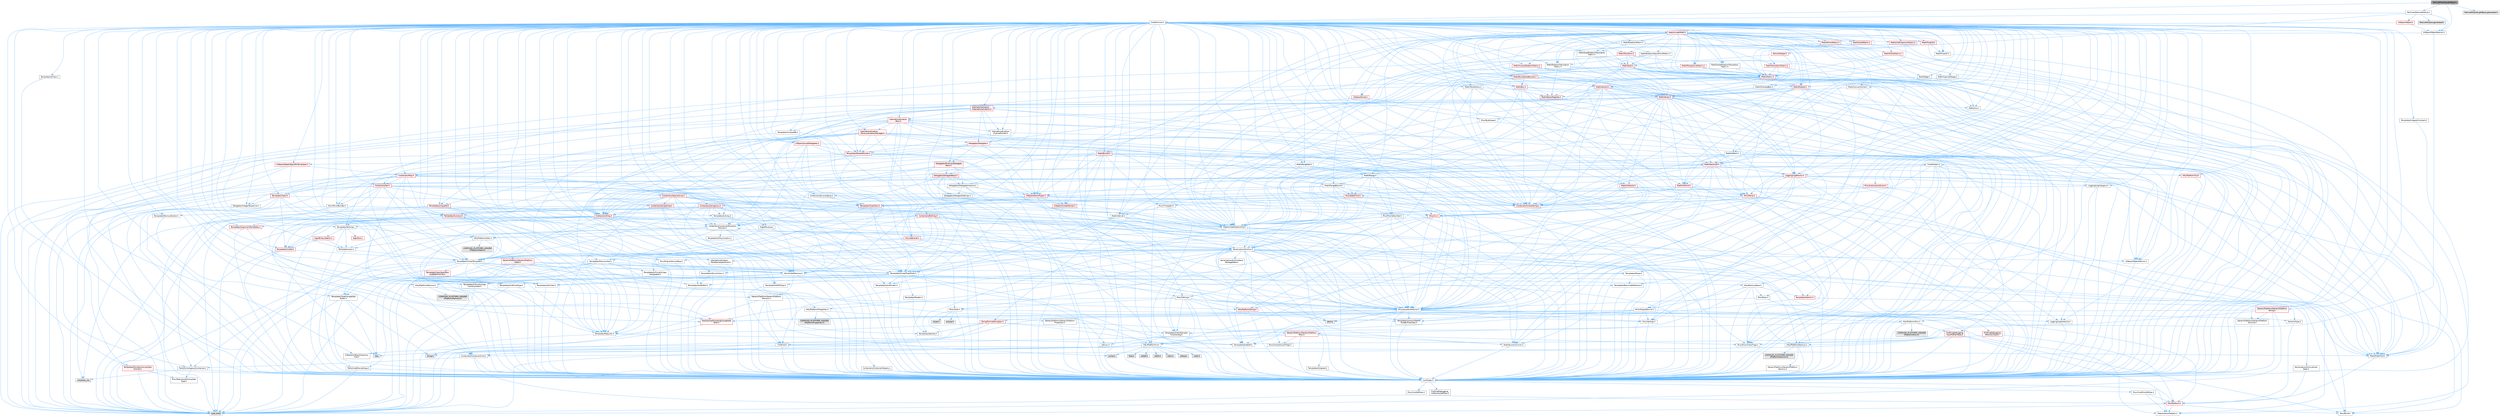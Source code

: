 digraph "ParticleModuleLightBase.h"
{
 // INTERACTIVE_SVG=YES
 // LATEX_PDF_SIZE
  bgcolor="transparent";
  edge [fontname=Helvetica,fontsize=10,labelfontname=Helvetica,labelfontsize=10];
  node [fontname=Helvetica,fontsize=10,shape=box,height=0.2,width=0.4];
  Node1 [id="Node000001",label="ParticleModuleLightBase.h",height=0.2,width=0.4,color="gray40", fillcolor="grey60", style="filled", fontcolor="black",tooltip=" "];
  Node1 -> Node2 [id="edge1_Node000001_Node000002",color="steelblue1",style="solid",tooltip=" "];
  Node2 [id="Node000002",label="CoreMinimal.h",height=0.2,width=0.4,color="grey40", fillcolor="white", style="filled",URL="$d7/d67/CoreMinimal_8h.html",tooltip=" "];
  Node2 -> Node3 [id="edge2_Node000002_Node000003",color="steelblue1",style="solid",tooltip=" "];
  Node3 [id="Node000003",label="CoreTypes.h",height=0.2,width=0.4,color="grey40", fillcolor="white", style="filled",URL="$dc/dec/CoreTypes_8h.html",tooltip=" "];
  Node3 -> Node4 [id="edge3_Node000003_Node000004",color="steelblue1",style="solid",tooltip=" "];
  Node4 [id="Node000004",label="HAL/Platform.h",height=0.2,width=0.4,color="red", fillcolor="#FFF0F0", style="filled",URL="$d9/dd0/Platform_8h.html",tooltip=" "];
  Node4 -> Node5 [id="edge4_Node000004_Node000005",color="steelblue1",style="solid",tooltip=" "];
  Node5 [id="Node000005",label="Misc/Build.h",height=0.2,width=0.4,color="grey40", fillcolor="white", style="filled",URL="$d3/dbb/Build_8h.html",tooltip=" "];
  Node4 -> Node7 [id="edge5_Node000004_Node000007",color="steelblue1",style="solid",tooltip=" "];
  Node7 [id="Node000007",label="type_traits",height=0.2,width=0.4,color="grey60", fillcolor="#E0E0E0", style="filled",tooltip=" "];
  Node4 -> Node8 [id="edge6_Node000004_Node000008",color="steelblue1",style="solid",tooltip=" "];
  Node8 [id="Node000008",label="PreprocessorHelpers.h",height=0.2,width=0.4,color="grey40", fillcolor="white", style="filled",URL="$db/ddb/PreprocessorHelpers_8h.html",tooltip=" "];
  Node3 -> Node14 [id="edge7_Node000003_Node000014",color="steelblue1",style="solid",tooltip=" "];
  Node14 [id="Node000014",label="ProfilingDebugging\l/UMemoryDefines.h",height=0.2,width=0.4,color="grey40", fillcolor="white", style="filled",URL="$d2/da2/UMemoryDefines_8h.html",tooltip=" "];
  Node3 -> Node15 [id="edge8_Node000003_Node000015",color="steelblue1",style="solid",tooltip=" "];
  Node15 [id="Node000015",label="Misc/CoreMiscDefines.h",height=0.2,width=0.4,color="grey40", fillcolor="white", style="filled",URL="$da/d38/CoreMiscDefines_8h.html",tooltip=" "];
  Node15 -> Node4 [id="edge9_Node000015_Node000004",color="steelblue1",style="solid",tooltip=" "];
  Node15 -> Node8 [id="edge10_Node000015_Node000008",color="steelblue1",style="solid",tooltip=" "];
  Node3 -> Node16 [id="edge11_Node000003_Node000016",color="steelblue1",style="solid",tooltip=" "];
  Node16 [id="Node000016",label="Misc/CoreDefines.h",height=0.2,width=0.4,color="grey40", fillcolor="white", style="filled",URL="$d3/dd2/CoreDefines_8h.html",tooltip=" "];
  Node2 -> Node17 [id="edge12_Node000002_Node000017",color="steelblue1",style="solid",tooltip=" "];
  Node17 [id="Node000017",label="CoreFwd.h",height=0.2,width=0.4,color="grey40", fillcolor="white", style="filled",URL="$d1/d1e/CoreFwd_8h.html",tooltip=" "];
  Node17 -> Node3 [id="edge13_Node000017_Node000003",color="steelblue1",style="solid",tooltip=" "];
  Node17 -> Node18 [id="edge14_Node000017_Node000018",color="steelblue1",style="solid",tooltip=" "];
  Node18 [id="Node000018",label="Containers/ContainersFwd.h",height=0.2,width=0.4,color="grey40", fillcolor="white", style="filled",URL="$d4/d0a/ContainersFwd_8h.html",tooltip=" "];
  Node18 -> Node4 [id="edge15_Node000018_Node000004",color="steelblue1",style="solid",tooltip=" "];
  Node18 -> Node3 [id="edge16_Node000018_Node000003",color="steelblue1",style="solid",tooltip=" "];
  Node18 -> Node19 [id="edge17_Node000018_Node000019",color="steelblue1",style="solid",tooltip=" "];
  Node19 [id="Node000019",label="Traits/IsContiguousContainer.h",height=0.2,width=0.4,color="grey40", fillcolor="white", style="filled",URL="$d5/d3c/IsContiguousContainer_8h.html",tooltip=" "];
  Node19 -> Node3 [id="edge18_Node000019_Node000003",color="steelblue1",style="solid",tooltip=" "];
  Node19 -> Node20 [id="edge19_Node000019_Node000020",color="steelblue1",style="solid",tooltip=" "];
  Node20 [id="Node000020",label="Misc/StaticAssertComplete\lType.h",height=0.2,width=0.4,color="grey40", fillcolor="white", style="filled",URL="$d5/d4e/StaticAssertCompleteType_8h.html",tooltip=" "];
  Node19 -> Node21 [id="edge20_Node000019_Node000021",color="steelblue1",style="solid",tooltip=" "];
  Node21 [id="Node000021",label="initializer_list",height=0.2,width=0.4,color="grey60", fillcolor="#E0E0E0", style="filled",tooltip=" "];
  Node17 -> Node22 [id="edge21_Node000017_Node000022",color="steelblue1",style="solid",tooltip=" "];
  Node22 [id="Node000022",label="Math/MathFwd.h",height=0.2,width=0.4,color="grey40", fillcolor="white", style="filled",URL="$d2/d10/MathFwd_8h.html",tooltip=" "];
  Node22 -> Node4 [id="edge22_Node000022_Node000004",color="steelblue1",style="solid",tooltip=" "];
  Node17 -> Node23 [id="edge23_Node000017_Node000023",color="steelblue1",style="solid",tooltip=" "];
  Node23 [id="Node000023",label="UObject/UObjectHierarchy\lFwd.h",height=0.2,width=0.4,color="grey40", fillcolor="white", style="filled",URL="$d3/d13/UObjectHierarchyFwd_8h.html",tooltip=" "];
  Node2 -> Node23 [id="edge24_Node000002_Node000023",color="steelblue1",style="solid",tooltip=" "];
  Node2 -> Node18 [id="edge25_Node000002_Node000018",color="steelblue1",style="solid",tooltip=" "];
  Node2 -> Node24 [id="edge26_Node000002_Node000024",color="steelblue1",style="solid",tooltip=" "];
  Node24 [id="Node000024",label="Misc/VarArgs.h",height=0.2,width=0.4,color="grey40", fillcolor="white", style="filled",URL="$d5/d6f/VarArgs_8h.html",tooltip=" "];
  Node24 -> Node3 [id="edge27_Node000024_Node000003",color="steelblue1",style="solid",tooltip=" "];
  Node2 -> Node25 [id="edge28_Node000002_Node000025",color="steelblue1",style="solid",tooltip=" "];
  Node25 [id="Node000025",label="Logging/LogVerbosity.h",height=0.2,width=0.4,color="grey40", fillcolor="white", style="filled",URL="$d2/d8f/LogVerbosity_8h.html",tooltip=" "];
  Node25 -> Node3 [id="edge29_Node000025_Node000003",color="steelblue1",style="solid",tooltip=" "];
  Node2 -> Node26 [id="edge30_Node000002_Node000026",color="steelblue1",style="solid",tooltip=" "];
  Node26 [id="Node000026",label="Misc/OutputDevice.h",height=0.2,width=0.4,color="grey40", fillcolor="white", style="filled",URL="$d7/d32/OutputDevice_8h.html",tooltip=" "];
  Node26 -> Node17 [id="edge31_Node000026_Node000017",color="steelblue1",style="solid",tooltip=" "];
  Node26 -> Node3 [id="edge32_Node000026_Node000003",color="steelblue1",style="solid",tooltip=" "];
  Node26 -> Node25 [id="edge33_Node000026_Node000025",color="steelblue1",style="solid",tooltip=" "];
  Node26 -> Node24 [id="edge34_Node000026_Node000024",color="steelblue1",style="solid",tooltip=" "];
  Node26 -> Node27 [id="edge35_Node000026_Node000027",color="steelblue1",style="solid",tooltip=" "];
  Node27 [id="Node000027",label="Templates/IsArrayOrRefOf\lTypeByPredicate.h",height=0.2,width=0.4,color="grey40", fillcolor="white", style="filled",URL="$d6/da1/IsArrayOrRefOfTypeByPredicate_8h.html",tooltip=" "];
  Node27 -> Node3 [id="edge36_Node000027_Node000003",color="steelblue1",style="solid",tooltip=" "];
  Node26 -> Node28 [id="edge37_Node000026_Node000028",color="steelblue1",style="solid",tooltip=" "];
  Node28 [id="Node000028",label="Templates/IsValidVariadic\lFunctionArg.h",height=0.2,width=0.4,color="grey40", fillcolor="white", style="filled",URL="$d0/dc8/IsValidVariadicFunctionArg_8h.html",tooltip=" "];
  Node28 -> Node3 [id="edge38_Node000028_Node000003",color="steelblue1",style="solid",tooltip=" "];
  Node28 -> Node29 [id="edge39_Node000028_Node000029",color="steelblue1",style="solid",tooltip=" "];
  Node29 [id="Node000029",label="IsEnum.h",height=0.2,width=0.4,color="grey40", fillcolor="white", style="filled",URL="$d4/de5/IsEnum_8h.html",tooltip=" "];
  Node28 -> Node7 [id="edge40_Node000028_Node000007",color="steelblue1",style="solid",tooltip=" "];
  Node26 -> Node30 [id="edge41_Node000026_Node000030",color="steelblue1",style="solid",tooltip=" "];
  Node30 [id="Node000030",label="Traits/IsCharEncodingCompatible\lWith.h",height=0.2,width=0.4,color="red", fillcolor="#FFF0F0", style="filled",URL="$df/dd1/IsCharEncodingCompatibleWith_8h.html",tooltip=" "];
  Node30 -> Node7 [id="edge42_Node000030_Node000007",color="steelblue1",style="solid",tooltip=" "];
  Node2 -> Node32 [id="edge43_Node000002_Node000032",color="steelblue1",style="solid",tooltip=" "];
  Node32 [id="Node000032",label="HAL/PlatformCrt.h",height=0.2,width=0.4,color="grey40", fillcolor="white", style="filled",URL="$d8/d75/PlatformCrt_8h.html",tooltip=" "];
  Node32 -> Node33 [id="edge44_Node000032_Node000033",color="steelblue1",style="solid",tooltip=" "];
  Node33 [id="Node000033",label="new",height=0.2,width=0.4,color="grey60", fillcolor="#E0E0E0", style="filled",tooltip=" "];
  Node32 -> Node34 [id="edge45_Node000032_Node000034",color="steelblue1",style="solid",tooltip=" "];
  Node34 [id="Node000034",label="wchar.h",height=0.2,width=0.4,color="grey60", fillcolor="#E0E0E0", style="filled",tooltip=" "];
  Node32 -> Node35 [id="edge46_Node000032_Node000035",color="steelblue1",style="solid",tooltip=" "];
  Node35 [id="Node000035",label="stddef.h",height=0.2,width=0.4,color="grey60", fillcolor="#E0E0E0", style="filled",tooltip=" "];
  Node32 -> Node36 [id="edge47_Node000032_Node000036",color="steelblue1",style="solid",tooltip=" "];
  Node36 [id="Node000036",label="stdlib.h",height=0.2,width=0.4,color="grey60", fillcolor="#E0E0E0", style="filled",tooltip=" "];
  Node32 -> Node37 [id="edge48_Node000032_Node000037",color="steelblue1",style="solid",tooltip=" "];
  Node37 [id="Node000037",label="stdio.h",height=0.2,width=0.4,color="grey60", fillcolor="#E0E0E0", style="filled",tooltip=" "];
  Node32 -> Node38 [id="edge49_Node000032_Node000038",color="steelblue1",style="solid",tooltip=" "];
  Node38 [id="Node000038",label="stdarg.h",height=0.2,width=0.4,color="grey60", fillcolor="#E0E0E0", style="filled",tooltip=" "];
  Node32 -> Node39 [id="edge50_Node000032_Node000039",color="steelblue1",style="solid",tooltip=" "];
  Node39 [id="Node000039",label="math.h",height=0.2,width=0.4,color="grey60", fillcolor="#E0E0E0", style="filled",tooltip=" "];
  Node32 -> Node40 [id="edge51_Node000032_Node000040",color="steelblue1",style="solid",tooltip=" "];
  Node40 [id="Node000040",label="float.h",height=0.2,width=0.4,color="grey60", fillcolor="#E0E0E0", style="filled",tooltip=" "];
  Node32 -> Node41 [id="edge52_Node000032_Node000041",color="steelblue1",style="solid",tooltip=" "];
  Node41 [id="Node000041",label="string.h",height=0.2,width=0.4,color="grey60", fillcolor="#E0E0E0", style="filled",tooltip=" "];
  Node2 -> Node42 [id="edge53_Node000002_Node000042",color="steelblue1",style="solid",tooltip=" "];
  Node42 [id="Node000042",label="HAL/PlatformMisc.h",height=0.2,width=0.4,color="grey40", fillcolor="white", style="filled",URL="$d0/df5/PlatformMisc_8h.html",tooltip=" "];
  Node42 -> Node3 [id="edge54_Node000042_Node000003",color="steelblue1",style="solid",tooltip=" "];
  Node42 -> Node43 [id="edge55_Node000042_Node000043",color="steelblue1",style="solid",tooltip=" "];
  Node43 [id="Node000043",label="GenericPlatform/GenericPlatform\lMisc.h",height=0.2,width=0.4,color="red", fillcolor="#FFF0F0", style="filled",URL="$db/d9a/GenericPlatformMisc_8h.html",tooltip=" "];
  Node43 -> Node17 [id="edge56_Node000043_Node000017",color="steelblue1",style="solid",tooltip=" "];
  Node43 -> Node3 [id="edge57_Node000043_Node000003",color="steelblue1",style="solid",tooltip=" "];
  Node43 -> Node32 [id="edge58_Node000043_Node000032",color="steelblue1",style="solid",tooltip=" "];
  Node43 -> Node47 [id="edge59_Node000043_Node000047",color="steelblue1",style="solid",tooltip=" "];
  Node47 [id="Node000047",label="Math/NumericLimits.h",height=0.2,width=0.4,color="grey40", fillcolor="white", style="filled",URL="$df/d1b/NumericLimits_8h.html",tooltip=" "];
  Node47 -> Node3 [id="edge60_Node000047_Node000003",color="steelblue1",style="solid",tooltip=" "];
  Node43 -> Node48 [id="edge61_Node000043_Node000048",color="steelblue1",style="solid",tooltip=" "];
  Node48 [id="Node000048",label="Misc/CompressionFlags.h",height=0.2,width=0.4,color="grey40", fillcolor="white", style="filled",URL="$d9/d76/CompressionFlags_8h.html",tooltip=" "];
  Node43 -> Node49 [id="edge62_Node000043_Node000049",color="steelblue1",style="solid",tooltip=" "];
  Node49 [id="Node000049",label="Misc/EnumClassFlags.h",height=0.2,width=0.4,color="grey40", fillcolor="white", style="filled",URL="$d8/de7/EnumClassFlags_8h.html",tooltip=" "];
  Node42 -> Node52 [id="edge63_Node000042_Node000052",color="steelblue1",style="solid",tooltip=" "];
  Node52 [id="Node000052",label="COMPILED_PLATFORM_HEADER\l(PlatformMisc.h)",height=0.2,width=0.4,color="grey60", fillcolor="#E0E0E0", style="filled",tooltip=" "];
  Node42 -> Node53 [id="edge64_Node000042_Node000053",color="steelblue1",style="solid",tooltip=" "];
  Node53 [id="Node000053",label="ProfilingDebugging\l/CpuProfilerTrace.h",height=0.2,width=0.4,color="red", fillcolor="#FFF0F0", style="filled",URL="$da/dcb/CpuProfilerTrace_8h.html",tooltip=" "];
  Node53 -> Node3 [id="edge65_Node000053_Node000003",color="steelblue1",style="solid",tooltip=" "];
  Node53 -> Node18 [id="edge66_Node000053_Node000018",color="steelblue1",style="solid",tooltip=" "];
  Node53 -> Node54 [id="edge67_Node000053_Node000054",color="steelblue1",style="solid",tooltip=" "];
  Node54 [id="Node000054",label="HAL/PlatformAtomics.h",height=0.2,width=0.4,color="grey40", fillcolor="white", style="filled",URL="$d3/d36/PlatformAtomics_8h.html",tooltip=" "];
  Node54 -> Node3 [id="edge68_Node000054_Node000003",color="steelblue1",style="solid",tooltip=" "];
  Node54 -> Node55 [id="edge69_Node000054_Node000055",color="steelblue1",style="solid",tooltip=" "];
  Node55 [id="Node000055",label="GenericPlatform/GenericPlatform\lAtomics.h",height=0.2,width=0.4,color="grey40", fillcolor="white", style="filled",URL="$da/d72/GenericPlatformAtomics_8h.html",tooltip=" "];
  Node55 -> Node3 [id="edge70_Node000055_Node000003",color="steelblue1",style="solid",tooltip=" "];
  Node54 -> Node56 [id="edge71_Node000054_Node000056",color="steelblue1",style="solid",tooltip=" "];
  Node56 [id="Node000056",label="COMPILED_PLATFORM_HEADER\l(PlatformAtomics.h)",height=0.2,width=0.4,color="grey60", fillcolor="#E0E0E0", style="filled",tooltip=" "];
  Node53 -> Node8 [id="edge72_Node000053_Node000008",color="steelblue1",style="solid",tooltip=" "];
  Node53 -> Node5 [id="edge73_Node000053_Node000005",color="steelblue1",style="solid",tooltip=" "];
  Node2 -> Node61 [id="edge74_Node000002_Node000061",color="steelblue1",style="solid",tooltip=" "];
  Node61 [id="Node000061",label="Misc/AssertionMacros.h",height=0.2,width=0.4,color="grey40", fillcolor="white", style="filled",URL="$d0/dfa/AssertionMacros_8h.html",tooltip=" "];
  Node61 -> Node3 [id="edge75_Node000061_Node000003",color="steelblue1",style="solid",tooltip=" "];
  Node61 -> Node4 [id="edge76_Node000061_Node000004",color="steelblue1",style="solid",tooltip=" "];
  Node61 -> Node42 [id="edge77_Node000061_Node000042",color="steelblue1",style="solid",tooltip=" "];
  Node61 -> Node8 [id="edge78_Node000061_Node000008",color="steelblue1",style="solid",tooltip=" "];
  Node61 -> Node62 [id="edge79_Node000061_Node000062",color="steelblue1",style="solid",tooltip=" "];
  Node62 [id="Node000062",label="Templates/EnableIf.h",height=0.2,width=0.4,color="grey40", fillcolor="white", style="filled",URL="$d7/d60/EnableIf_8h.html",tooltip=" "];
  Node62 -> Node3 [id="edge80_Node000062_Node000003",color="steelblue1",style="solid",tooltip=" "];
  Node61 -> Node27 [id="edge81_Node000061_Node000027",color="steelblue1",style="solid",tooltip=" "];
  Node61 -> Node28 [id="edge82_Node000061_Node000028",color="steelblue1",style="solid",tooltip=" "];
  Node61 -> Node30 [id="edge83_Node000061_Node000030",color="steelblue1",style="solid",tooltip=" "];
  Node61 -> Node24 [id="edge84_Node000061_Node000024",color="steelblue1",style="solid",tooltip=" "];
  Node61 -> Node63 [id="edge85_Node000061_Node000063",color="steelblue1",style="solid",tooltip=" "];
  Node63 [id="Node000063",label="String/FormatStringSan.h",height=0.2,width=0.4,color="red", fillcolor="#FFF0F0", style="filled",URL="$d3/d8b/FormatStringSan_8h.html",tooltip=" "];
  Node63 -> Node7 [id="edge86_Node000063_Node000007",color="steelblue1",style="solid",tooltip=" "];
  Node63 -> Node3 [id="edge87_Node000063_Node000003",color="steelblue1",style="solid",tooltip=" "];
  Node63 -> Node64 [id="edge88_Node000063_Node000064",color="steelblue1",style="solid",tooltip=" "];
  Node64 [id="Node000064",label="Templates/Requires.h",height=0.2,width=0.4,color="grey40", fillcolor="white", style="filled",URL="$dc/d96/Requires_8h.html",tooltip=" "];
  Node64 -> Node62 [id="edge89_Node000064_Node000062",color="steelblue1",style="solid",tooltip=" "];
  Node64 -> Node7 [id="edge90_Node000064_Node000007",color="steelblue1",style="solid",tooltip=" "];
  Node63 -> Node65 [id="edge91_Node000063_Node000065",color="steelblue1",style="solid",tooltip=" "];
  Node65 [id="Node000065",label="Templates/Identity.h",height=0.2,width=0.4,color="grey40", fillcolor="white", style="filled",URL="$d0/dd5/Identity_8h.html",tooltip=" "];
  Node63 -> Node28 [id="edge92_Node000063_Node000028",color="steelblue1",style="solid",tooltip=" "];
  Node63 -> Node18 [id="edge93_Node000063_Node000018",color="steelblue1",style="solid",tooltip=" "];
  Node61 -> Node69 [id="edge94_Node000061_Node000069",color="steelblue1",style="solid",tooltip=" "];
  Node69 [id="Node000069",label="atomic",height=0.2,width=0.4,color="grey60", fillcolor="#E0E0E0", style="filled",tooltip=" "];
  Node2 -> Node70 [id="edge95_Node000002_Node000070",color="steelblue1",style="solid",tooltip=" "];
  Node70 [id="Node000070",label="Templates/IsPointer.h",height=0.2,width=0.4,color="grey40", fillcolor="white", style="filled",URL="$d7/d05/IsPointer_8h.html",tooltip=" "];
  Node70 -> Node3 [id="edge96_Node000070_Node000003",color="steelblue1",style="solid",tooltip=" "];
  Node2 -> Node71 [id="edge97_Node000002_Node000071",color="steelblue1",style="solid",tooltip=" "];
  Node71 [id="Node000071",label="HAL/PlatformMemory.h",height=0.2,width=0.4,color="grey40", fillcolor="white", style="filled",URL="$de/d68/PlatformMemory_8h.html",tooltip=" "];
  Node71 -> Node3 [id="edge98_Node000071_Node000003",color="steelblue1",style="solid",tooltip=" "];
  Node71 -> Node72 [id="edge99_Node000071_Node000072",color="steelblue1",style="solid",tooltip=" "];
  Node72 [id="Node000072",label="GenericPlatform/GenericPlatform\lMemory.h",height=0.2,width=0.4,color="grey40", fillcolor="white", style="filled",URL="$dd/d22/GenericPlatformMemory_8h.html",tooltip=" "];
  Node72 -> Node17 [id="edge100_Node000072_Node000017",color="steelblue1",style="solid",tooltip=" "];
  Node72 -> Node3 [id="edge101_Node000072_Node000003",color="steelblue1",style="solid",tooltip=" "];
  Node72 -> Node73 [id="edge102_Node000072_Node000073",color="steelblue1",style="solid",tooltip=" "];
  Node73 [id="Node000073",label="HAL/PlatformString.h",height=0.2,width=0.4,color="red", fillcolor="#FFF0F0", style="filled",URL="$db/db5/PlatformString_8h.html",tooltip=" "];
  Node73 -> Node3 [id="edge103_Node000073_Node000003",color="steelblue1",style="solid",tooltip=" "];
  Node72 -> Node41 [id="edge104_Node000072_Node000041",color="steelblue1",style="solid",tooltip=" "];
  Node72 -> Node34 [id="edge105_Node000072_Node000034",color="steelblue1",style="solid",tooltip=" "];
  Node71 -> Node75 [id="edge106_Node000071_Node000075",color="steelblue1",style="solid",tooltip=" "];
  Node75 [id="Node000075",label="COMPILED_PLATFORM_HEADER\l(PlatformMemory.h)",height=0.2,width=0.4,color="grey60", fillcolor="#E0E0E0", style="filled",tooltip=" "];
  Node2 -> Node54 [id="edge107_Node000002_Node000054",color="steelblue1",style="solid",tooltip=" "];
  Node2 -> Node76 [id="edge108_Node000002_Node000076",color="steelblue1",style="solid",tooltip=" "];
  Node76 [id="Node000076",label="Misc/Exec.h",height=0.2,width=0.4,color="grey40", fillcolor="white", style="filled",URL="$de/ddb/Exec_8h.html",tooltip=" "];
  Node76 -> Node3 [id="edge109_Node000076_Node000003",color="steelblue1",style="solid",tooltip=" "];
  Node76 -> Node61 [id="edge110_Node000076_Node000061",color="steelblue1",style="solid",tooltip=" "];
  Node2 -> Node77 [id="edge111_Node000002_Node000077",color="steelblue1",style="solid",tooltip=" "];
  Node77 [id="Node000077",label="HAL/MemoryBase.h",height=0.2,width=0.4,color="grey40", fillcolor="white", style="filled",URL="$d6/d9f/MemoryBase_8h.html",tooltip=" "];
  Node77 -> Node3 [id="edge112_Node000077_Node000003",color="steelblue1",style="solid",tooltip=" "];
  Node77 -> Node54 [id="edge113_Node000077_Node000054",color="steelblue1",style="solid",tooltip=" "];
  Node77 -> Node32 [id="edge114_Node000077_Node000032",color="steelblue1",style="solid",tooltip=" "];
  Node77 -> Node76 [id="edge115_Node000077_Node000076",color="steelblue1",style="solid",tooltip=" "];
  Node77 -> Node26 [id="edge116_Node000077_Node000026",color="steelblue1",style="solid",tooltip=" "];
  Node77 -> Node78 [id="edge117_Node000077_Node000078",color="steelblue1",style="solid",tooltip=" "];
  Node78 [id="Node000078",label="Templates/Atomic.h",height=0.2,width=0.4,color="red", fillcolor="#FFF0F0", style="filled",URL="$d3/d91/Atomic_8h.html",tooltip=" "];
  Node78 -> Node86 [id="edge118_Node000078_Node000086",color="steelblue1",style="solid",tooltip=" "];
  Node86 [id="Node000086",label="Traits/IntType.h",height=0.2,width=0.4,color="grey40", fillcolor="white", style="filled",URL="$d7/deb/IntType_8h.html",tooltip=" "];
  Node86 -> Node4 [id="edge119_Node000086_Node000004",color="steelblue1",style="solid",tooltip=" "];
  Node78 -> Node69 [id="edge120_Node000078_Node000069",color="steelblue1",style="solid",tooltip=" "];
  Node2 -> Node87 [id="edge121_Node000002_Node000087",color="steelblue1",style="solid",tooltip=" "];
  Node87 [id="Node000087",label="HAL/UnrealMemory.h",height=0.2,width=0.4,color="grey40", fillcolor="white", style="filled",URL="$d9/d96/UnrealMemory_8h.html",tooltip=" "];
  Node87 -> Node3 [id="edge122_Node000087_Node000003",color="steelblue1",style="solid",tooltip=" "];
  Node87 -> Node72 [id="edge123_Node000087_Node000072",color="steelblue1",style="solid",tooltip=" "];
  Node87 -> Node77 [id="edge124_Node000087_Node000077",color="steelblue1",style="solid",tooltip=" "];
  Node87 -> Node71 [id="edge125_Node000087_Node000071",color="steelblue1",style="solid",tooltip=" "];
  Node87 -> Node88 [id="edge126_Node000087_Node000088",color="steelblue1",style="solid",tooltip=" "];
  Node88 [id="Node000088",label="ProfilingDebugging\l/MemoryTrace.h",height=0.2,width=0.4,color="red", fillcolor="#FFF0F0", style="filled",URL="$da/dd7/MemoryTrace_8h.html",tooltip=" "];
  Node88 -> Node4 [id="edge127_Node000088_Node000004",color="steelblue1",style="solid",tooltip=" "];
  Node88 -> Node49 [id="edge128_Node000088_Node000049",color="steelblue1",style="solid",tooltip=" "];
  Node87 -> Node70 [id="edge129_Node000087_Node000070",color="steelblue1",style="solid",tooltip=" "];
  Node2 -> Node89 [id="edge130_Node000002_Node000089",color="steelblue1",style="solid",tooltip=" "];
  Node89 [id="Node000089",label="Templates/IsArithmetic.h",height=0.2,width=0.4,color="grey40", fillcolor="white", style="filled",URL="$d2/d5d/IsArithmetic_8h.html",tooltip=" "];
  Node89 -> Node3 [id="edge131_Node000089_Node000003",color="steelblue1",style="solid",tooltip=" "];
  Node2 -> Node83 [id="edge132_Node000002_Node000083",color="steelblue1",style="solid",tooltip=" "];
  Node83 [id="Node000083",label="Templates/AndOrNot.h",height=0.2,width=0.4,color="grey40", fillcolor="white", style="filled",URL="$db/d0a/AndOrNot_8h.html",tooltip=" "];
  Node83 -> Node3 [id="edge133_Node000083_Node000003",color="steelblue1",style="solid",tooltip=" "];
  Node2 -> Node90 [id="edge134_Node000002_Node000090",color="steelblue1",style="solid",tooltip=" "];
  Node90 [id="Node000090",label="Templates/IsPODType.h",height=0.2,width=0.4,color="grey40", fillcolor="white", style="filled",URL="$d7/db1/IsPODType_8h.html",tooltip=" "];
  Node90 -> Node3 [id="edge135_Node000090_Node000003",color="steelblue1",style="solid",tooltip=" "];
  Node2 -> Node91 [id="edge136_Node000002_Node000091",color="steelblue1",style="solid",tooltip=" "];
  Node91 [id="Node000091",label="Templates/IsUECoreType.h",height=0.2,width=0.4,color="grey40", fillcolor="white", style="filled",URL="$d1/db8/IsUECoreType_8h.html",tooltip=" "];
  Node91 -> Node3 [id="edge137_Node000091_Node000003",color="steelblue1",style="solid",tooltip=" "];
  Node91 -> Node7 [id="edge138_Node000091_Node000007",color="steelblue1",style="solid",tooltip=" "];
  Node2 -> Node84 [id="edge139_Node000002_Node000084",color="steelblue1",style="solid",tooltip=" "];
  Node84 [id="Node000084",label="Templates/IsTriviallyCopy\lConstructible.h",height=0.2,width=0.4,color="grey40", fillcolor="white", style="filled",URL="$d3/d78/IsTriviallyCopyConstructible_8h.html",tooltip=" "];
  Node84 -> Node3 [id="edge140_Node000084_Node000003",color="steelblue1",style="solid",tooltip=" "];
  Node84 -> Node7 [id="edge141_Node000084_Node000007",color="steelblue1",style="solid",tooltip=" "];
  Node2 -> Node92 [id="edge142_Node000002_Node000092",color="steelblue1",style="solid",tooltip=" "];
  Node92 [id="Node000092",label="Templates/UnrealTypeTraits.h",height=0.2,width=0.4,color="grey40", fillcolor="white", style="filled",URL="$d2/d2d/UnrealTypeTraits_8h.html",tooltip=" "];
  Node92 -> Node3 [id="edge143_Node000092_Node000003",color="steelblue1",style="solid",tooltip=" "];
  Node92 -> Node70 [id="edge144_Node000092_Node000070",color="steelblue1",style="solid",tooltip=" "];
  Node92 -> Node61 [id="edge145_Node000092_Node000061",color="steelblue1",style="solid",tooltip=" "];
  Node92 -> Node83 [id="edge146_Node000092_Node000083",color="steelblue1",style="solid",tooltip=" "];
  Node92 -> Node62 [id="edge147_Node000092_Node000062",color="steelblue1",style="solid",tooltip=" "];
  Node92 -> Node89 [id="edge148_Node000092_Node000089",color="steelblue1",style="solid",tooltip=" "];
  Node92 -> Node29 [id="edge149_Node000092_Node000029",color="steelblue1",style="solid",tooltip=" "];
  Node92 -> Node93 [id="edge150_Node000092_Node000093",color="steelblue1",style="solid",tooltip=" "];
  Node93 [id="Node000093",label="Templates/Models.h",height=0.2,width=0.4,color="grey40", fillcolor="white", style="filled",URL="$d3/d0c/Models_8h.html",tooltip=" "];
  Node93 -> Node65 [id="edge151_Node000093_Node000065",color="steelblue1",style="solid",tooltip=" "];
  Node92 -> Node90 [id="edge152_Node000092_Node000090",color="steelblue1",style="solid",tooltip=" "];
  Node92 -> Node91 [id="edge153_Node000092_Node000091",color="steelblue1",style="solid",tooltip=" "];
  Node92 -> Node84 [id="edge154_Node000092_Node000084",color="steelblue1",style="solid",tooltip=" "];
  Node2 -> Node62 [id="edge155_Node000002_Node000062",color="steelblue1",style="solid",tooltip=" "];
  Node2 -> Node94 [id="edge156_Node000002_Node000094",color="steelblue1",style="solid",tooltip=" "];
  Node94 [id="Node000094",label="Templates/RemoveReference.h",height=0.2,width=0.4,color="grey40", fillcolor="white", style="filled",URL="$da/dbe/RemoveReference_8h.html",tooltip=" "];
  Node94 -> Node3 [id="edge157_Node000094_Node000003",color="steelblue1",style="solid",tooltip=" "];
  Node2 -> Node95 [id="edge158_Node000002_Node000095",color="steelblue1",style="solid",tooltip=" "];
  Node95 [id="Node000095",label="Templates/IntegralConstant.h",height=0.2,width=0.4,color="grey40", fillcolor="white", style="filled",URL="$db/d1b/IntegralConstant_8h.html",tooltip=" "];
  Node95 -> Node3 [id="edge159_Node000095_Node000003",color="steelblue1",style="solid",tooltip=" "];
  Node2 -> Node96 [id="edge160_Node000002_Node000096",color="steelblue1",style="solid",tooltip=" "];
  Node96 [id="Node000096",label="Templates/IsClass.h",height=0.2,width=0.4,color="grey40", fillcolor="white", style="filled",URL="$db/dcb/IsClass_8h.html",tooltip=" "];
  Node96 -> Node3 [id="edge161_Node000096_Node000003",color="steelblue1",style="solid",tooltip=" "];
  Node2 -> Node97 [id="edge162_Node000002_Node000097",color="steelblue1",style="solid",tooltip=" "];
  Node97 [id="Node000097",label="Templates/TypeCompatible\lBytes.h",height=0.2,width=0.4,color="grey40", fillcolor="white", style="filled",URL="$df/d0a/TypeCompatibleBytes_8h.html",tooltip=" "];
  Node97 -> Node3 [id="edge163_Node000097_Node000003",color="steelblue1",style="solid",tooltip=" "];
  Node97 -> Node41 [id="edge164_Node000097_Node000041",color="steelblue1",style="solid",tooltip=" "];
  Node97 -> Node33 [id="edge165_Node000097_Node000033",color="steelblue1",style="solid",tooltip=" "];
  Node97 -> Node7 [id="edge166_Node000097_Node000007",color="steelblue1",style="solid",tooltip=" "];
  Node2 -> Node19 [id="edge167_Node000002_Node000019",color="steelblue1",style="solid",tooltip=" "];
  Node2 -> Node98 [id="edge168_Node000002_Node000098",color="steelblue1",style="solid",tooltip=" "];
  Node98 [id="Node000098",label="Templates/UnrealTemplate.h",height=0.2,width=0.4,color="grey40", fillcolor="white", style="filled",URL="$d4/d24/UnrealTemplate_8h.html",tooltip=" "];
  Node98 -> Node3 [id="edge169_Node000098_Node000003",color="steelblue1",style="solid",tooltip=" "];
  Node98 -> Node70 [id="edge170_Node000098_Node000070",color="steelblue1",style="solid",tooltip=" "];
  Node98 -> Node87 [id="edge171_Node000098_Node000087",color="steelblue1",style="solid",tooltip=" "];
  Node98 -> Node99 [id="edge172_Node000098_Node000099",color="steelblue1",style="solid",tooltip=" "];
  Node99 [id="Node000099",label="Templates/CopyQualifiers\lAndRefsFromTo.h",height=0.2,width=0.4,color="red", fillcolor="#FFF0F0", style="filled",URL="$d3/db3/CopyQualifiersAndRefsFromTo_8h.html",tooltip=" "];
  Node98 -> Node92 [id="edge173_Node000098_Node000092",color="steelblue1",style="solid",tooltip=" "];
  Node98 -> Node94 [id="edge174_Node000098_Node000094",color="steelblue1",style="solid",tooltip=" "];
  Node98 -> Node64 [id="edge175_Node000098_Node000064",color="steelblue1",style="solid",tooltip=" "];
  Node98 -> Node97 [id="edge176_Node000098_Node000097",color="steelblue1",style="solid",tooltip=" "];
  Node98 -> Node65 [id="edge177_Node000098_Node000065",color="steelblue1",style="solid",tooltip=" "];
  Node98 -> Node19 [id="edge178_Node000098_Node000019",color="steelblue1",style="solid",tooltip=" "];
  Node98 -> Node101 [id="edge179_Node000098_Node000101",color="steelblue1",style="solid",tooltip=" "];
  Node101 [id="Node000101",label="Traits/UseBitwiseSwap.h",height=0.2,width=0.4,color="grey40", fillcolor="white", style="filled",URL="$db/df3/UseBitwiseSwap_8h.html",tooltip=" "];
  Node101 -> Node3 [id="edge180_Node000101_Node000003",color="steelblue1",style="solid",tooltip=" "];
  Node101 -> Node7 [id="edge181_Node000101_Node000007",color="steelblue1",style="solid",tooltip=" "];
  Node98 -> Node7 [id="edge182_Node000098_Node000007",color="steelblue1",style="solid",tooltip=" "];
  Node2 -> Node47 [id="edge183_Node000002_Node000047",color="steelblue1",style="solid",tooltip=" "];
  Node2 -> Node102 [id="edge184_Node000002_Node000102",color="steelblue1",style="solid",tooltip=" "];
  Node102 [id="Node000102",label="HAL/PlatformMath.h",height=0.2,width=0.4,color="grey40", fillcolor="white", style="filled",URL="$dc/d53/PlatformMath_8h.html",tooltip=" "];
  Node102 -> Node3 [id="edge185_Node000102_Node000003",color="steelblue1",style="solid",tooltip=" "];
  Node102 -> Node103 [id="edge186_Node000102_Node000103",color="steelblue1",style="solid",tooltip=" "];
  Node103 [id="Node000103",label="GenericPlatform/GenericPlatform\lMath.h",height=0.2,width=0.4,color="red", fillcolor="#FFF0F0", style="filled",URL="$d5/d79/GenericPlatformMath_8h.html",tooltip=" "];
  Node103 -> Node3 [id="edge187_Node000103_Node000003",color="steelblue1",style="solid",tooltip=" "];
  Node103 -> Node18 [id="edge188_Node000103_Node000018",color="steelblue1",style="solid",tooltip=" "];
  Node103 -> Node32 [id="edge189_Node000103_Node000032",color="steelblue1",style="solid",tooltip=" "];
  Node103 -> Node83 [id="edge190_Node000103_Node000083",color="steelblue1",style="solid",tooltip=" "];
  Node103 -> Node104 [id="edge191_Node000103_Node000104",color="steelblue1",style="solid",tooltip=" "];
  Node104 [id="Node000104",label="Templates/Decay.h",height=0.2,width=0.4,color="grey40", fillcolor="white", style="filled",URL="$dd/d0f/Decay_8h.html",tooltip=" "];
  Node104 -> Node3 [id="edge192_Node000104_Node000003",color="steelblue1",style="solid",tooltip=" "];
  Node104 -> Node94 [id="edge193_Node000104_Node000094",color="steelblue1",style="solid",tooltip=" "];
  Node104 -> Node7 [id="edge194_Node000104_Node000007",color="steelblue1",style="solid",tooltip=" "];
  Node103 -> Node92 [id="edge195_Node000103_Node000092",color="steelblue1",style="solid",tooltip=" "];
  Node103 -> Node64 [id="edge196_Node000103_Node000064",color="steelblue1",style="solid",tooltip=" "];
  Node103 -> Node97 [id="edge197_Node000103_Node000097",color="steelblue1",style="solid",tooltip=" "];
  Node103 -> Node7 [id="edge198_Node000103_Node000007",color="steelblue1",style="solid",tooltip=" "];
  Node102 -> Node109 [id="edge199_Node000102_Node000109",color="steelblue1",style="solid",tooltip=" "];
  Node109 [id="Node000109",label="COMPILED_PLATFORM_HEADER\l(PlatformMath.h)",height=0.2,width=0.4,color="grey60", fillcolor="#E0E0E0", style="filled",tooltip=" "];
  Node2 -> Node85 [id="edge200_Node000002_Node000085",color="steelblue1",style="solid",tooltip=" "];
  Node85 [id="Node000085",label="Templates/IsTriviallyCopy\lAssignable.h",height=0.2,width=0.4,color="grey40", fillcolor="white", style="filled",URL="$d2/df2/IsTriviallyCopyAssignable_8h.html",tooltip=" "];
  Node85 -> Node3 [id="edge201_Node000085_Node000003",color="steelblue1",style="solid",tooltip=" "];
  Node85 -> Node7 [id="edge202_Node000085_Node000007",color="steelblue1",style="solid",tooltip=" "];
  Node2 -> Node110 [id="edge203_Node000002_Node000110",color="steelblue1",style="solid",tooltip=" "];
  Node110 [id="Node000110",label="Templates/MemoryOps.h",height=0.2,width=0.4,color="grey40", fillcolor="white", style="filled",URL="$db/dea/MemoryOps_8h.html",tooltip=" "];
  Node110 -> Node3 [id="edge204_Node000110_Node000003",color="steelblue1",style="solid",tooltip=" "];
  Node110 -> Node87 [id="edge205_Node000110_Node000087",color="steelblue1",style="solid",tooltip=" "];
  Node110 -> Node85 [id="edge206_Node000110_Node000085",color="steelblue1",style="solid",tooltip=" "];
  Node110 -> Node84 [id="edge207_Node000110_Node000084",color="steelblue1",style="solid",tooltip=" "];
  Node110 -> Node64 [id="edge208_Node000110_Node000064",color="steelblue1",style="solid",tooltip=" "];
  Node110 -> Node92 [id="edge209_Node000110_Node000092",color="steelblue1",style="solid",tooltip=" "];
  Node110 -> Node101 [id="edge210_Node000110_Node000101",color="steelblue1",style="solid",tooltip=" "];
  Node110 -> Node33 [id="edge211_Node000110_Node000033",color="steelblue1",style="solid",tooltip=" "];
  Node110 -> Node7 [id="edge212_Node000110_Node000007",color="steelblue1",style="solid",tooltip=" "];
  Node2 -> Node111 [id="edge213_Node000002_Node000111",color="steelblue1",style="solid",tooltip=" "];
  Node111 [id="Node000111",label="Containers/ContainerAllocation\lPolicies.h",height=0.2,width=0.4,color="grey40", fillcolor="white", style="filled",URL="$d7/dff/ContainerAllocationPolicies_8h.html",tooltip=" "];
  Node111 -> Node3 [id="edge214_Node000111_Node000003",color="steelblue1",style="solid",tooltip=" "];
  Node111 -> Node112 [id="edge215_Node000111_Node000112",color="steelblue1",style="solid",tooltip=" "];
  Node112 [id="Node000112",label="Containers/ContainerHelpers.h",height=0.2,width=0.4,color="grey40", fillcolor="white", style="filled",URL="$d7/d33/ContainerHelpers_8h.html",tooltip=" "];
  Node112 -> Node3 [id="edge216_Node000112_Node000003",color="steelblue1",style="solid",tooltip=" "];
  Node111 -> Node111 [id="edge217_Node000111_Node000111",color="steelblue1",style="solid",tooltip=" "];
  Node111 -> Node102 [id="edge218_Node000111_Node000102",color="steelblue1",style="solid",tooltip=" "];
  Node111 -> Node87 [id="edge219_Node000111_Node000087",color="steelblue1",style="solid",tooltip=" "];
  Node111 -> Node47 [id="edge220_Node000111_Node000047",color="steelblue1",style="solid",tooltip=" "];
  Node111 -> Node61 [id="edge221_Node000111_Node000061",color="steelblue1",style="solid",tooltip=" "];
  Node111 -> Node113 [id="edge222_Node000111_Node000113",color="steelblue1",style="solid",tooltip=" "];
  Node113 [id="Node000113",label="Templates/IsPolymorphic.h",height=0.2,width=0.4,color="grey40", fillcolor="white", style="filled",URL="$dc/d20/IsPolymorphic_8h.html",tooltip=" "];
  Node111 -> Node110 [id="edge223_Node000111_Node000110",color="steelblue1",style="solid",tooltip=" "];
  Node111 -> Node97 [id="edge224_Node000111_Node000097",color="steelblue1",style="solid",tooltip=" "];
  Node111 -> Node7 [id="edge225_Node000111_Node000007",color="steelblue1",style="solid",tooltip=" "];
  Node2 -> Node114 [id="edge226_Node000002_Node000114",color="steelblue1",style="solid",tooltip=" "];
  Node114 [id="Node000114",label="Templates/IsEnumClass.h",height=0.2,width=0.4,color="grey40", fillcolor="white", style="filled",URL="$d7/d15/IsEnumClass_8h.html",tooltip=" "];
  Node114 -> Node3 [id="edge227_Node000114_Node000003",color="steelblue1",style="solid",tooltip=" "];
  Node114 -> Node83 [id="edge228_Node000114_Node000083",color="steelblue1",style="solid",tooltip=" "];
  Node2 -> Node115 [id="edge229_Node000002_Node000115",color="steelblue1",style="solid",tooltip=" "];
  Node115 [id="Node000115",label="HAL/PlatformProperties.h",height=0.2,width=0.4,color="grey40", fillcolor="white", style="filled",URL="$d9/db0/PlatformProperties_8h.html",tooltip=" "];
  Node115 -> Node3 [id="edge230_Node000115_Node000003",color="steelblue1",style="solid",tooltip=" "];
  Node115 -> Node116 [id="edge231_Node000115_Node000116",color="steelblue1",style="solid",tooltip=" "];
  Node116 [id="Node000116",label="GenericPlatform/GenericPlatform\lProperties.h",height=0.2,width=0.4,color="grey40", fillcolor="white", style="filled",URL="$d2/dcd/GenericPlatformProperties_8h.html",tooltip=" "];
  Node116 -> Node3 [id="edge232_Node000116_Node000003",color="steelblue1",style="solid",tooltip=" "];
  Node116 -> Node43 [id="edge233_Node000116_Node000043",color="steelblue1",style="solid",tooltip=" "];
  Node115 -> Node117 [id="edge234_Node000115_Node000117",color="steelblue1",style="solid",tooltip=" "];
  Node117 [id="Node000117",label="COMPILED_PLATFORM_HEADER\l(PlatformProperties.h)",height=0.2,width=0.4,color="grey60", fillcolor="#E0E0E0", style="filled",tooltip=" "];
  Node2 -> Node118 [id="edge235_Node000002_Node000118",color="steelblue1",style="solid",tooltip=" "];
  Node118 [id="Node000118",label="Misc/EngineVersionBase.h",height=0.2,width=0.4,color="grey40", fillcolor="white", style="filled",URL="$d5/d2b/EngineVersionBase_8h.html",tooltip=" "];
  Node118 -> Node3 [id="edge236_Node000118_Node000003",color="steelblue1",style="solid",tooltip=" "];
  Node2 -> Node119 [id="edge237_Node000002_Node000119",color="steelblue1",style="solid",tooltip=" "];
  Node119 [id="Node000119",label="Internationalization\l/TextNamespaceFwd.h",height=0.2,width=0.4,color="grey40", fillcolor="white", style="filled",URL="$d8/d97/TextNamespaceFwd_8h.html",tooltip=" "];
  Node119 -> Node3 [id="edge238_Node000119_Node000003",color="steelblue1",style="solid",tooltip=" "];
  Node2 -> Node120 [id="edge239_Node000002_Node000120",color="steelblue1",style="solid",tooltip=" "];
  Node120 [id="Node000120",label="Serialization/Archive.h",height=0.2,width=0.4,color="grey40", fillcolor="white", style="filled",URL="$d7/d3b/Archive_8h.html",tooltip=" "];
  Node120 -> Node17 [id="edge240_Node000120_Node000017",color="steelblue1",style="solid",tooltip=" "];
  Node120 -> Node3 [id="edge241_Node000120_Node000003",color="steelblue1",style="solid",tooltip=" "];
  Node120 -> Node115 [id="edge242_Node000120_Node000115",color="steelblue1",style="solid",tooltip=" "];
  Node120 -> Node119 [id="edge243_Node000120_Node000119",color="steelblue1",style="solid",tooltip=" "];
  Node120 -> Node22 [id="edge244_Node000120_Node000022",color="steelblue1",style="solid",tooltip=" "];
  Node120 -> Node61 [id="edge245_Node000120_Node000061",color="steelblue1",style="solid",tooltip=" "];
  Node120 -> Node5 [id="edge246_Node000120_Node000005",color="steelblue1",style="solid",tooltip=" "];
  Node120 -> Node48 [id="edge247_Node000120_Node000048",color="steelblue1",style="solid",tooltip=" "];
  Node120 -> Node118 [id="edge248_Node000120_Node000118",color="steelblue1",style="solid",tooltip=" "];
  Node120 -> Node24 [id="edge249_Node000120_Node000024",color="steelblue1",style="solid",tooltip=" "];
  Node120 -> Node121 [id="edge250_Node000120_Node000121",color="steelblue1",style="solid",tooltip=" "];
  Node121 [id="Node000121",label="Serialization/ArchiveCook\lData.h",height=0.2,width=0.4,color="grey40", fillcolor="white", style="filled",URL="$dc/db6/ArchiveCookData_8h.html",tooltip=" "];
  Node121 -> Node4 [id="edge251_Node000121_Node000004",color="steelblue1",style="solid",tooltip=" "];
  Node120 -> Node122 [id="edge252_Node000120_Node000122",color="steelblue1",style="solid",tooltip=" "];
  Node122 [id="Node000122",label="Serialization/ArchiveSave\lPackageData.h",height=0.2,width=0.4,color="grey40", fillcolor="white", style="filled",URL="$d1/d37/ArchiveSavePackageData_8h.html",tooltip=" "];
  Node120 -> Node62 [id="edge253_Node000120_Node000062",color="steelblue1",style="solid",tooltip=" "];
  Node120 -> Node27 [id="edge254_Node000120_Node000027",color="steelblue1",style="solid",tooltip=" "];
  Node120 -> Node114 [id="edge255_Node000120_Node000114",color="steelblue1",style="solid",tooltip=" "];
  Node120 -> Node107 [id="edge256_Node000120_Node000107",color="steelblue1",style="solid",tooltip=" "];
  Node107 [id="Node000107",label="Templates/IsSigned.h",height=0.2,width=0.4,color="grey40", fillcolor="white", style="filled",URL="$d8/dd8/IsSigned_8h.html",tooltip=" "];
  Node107 -> Node3 [id="edge257_Node000107_Node000003",color="steelblue1",style="solid",tooltip=" "];
  Node120 -> Node28 [id="edge258_Node000120_Node000028",color="steelblue1",style="solid",tooltip=" "];
  Node120 -> Node98 [id="edge259_Node000120_Node000098",color="steelblue1",style="solid",tooltip=" "];
  Node120 -> Node30 [id="edge260_Node000120_Node000030",color="steelblue1",style="solid",tooltip=" "];
  Node120 -> Node123 [id="edge261_Node000120_Node000123",color="steelblue1",style="solid",tooltip=" "];
  Node123 [id="Node000123",label="UObject/ObjectVersion.h",height=0.2,width=0.4,color="grey40", fillcolor="white", style="filled",URL="$da/d63/ObjectVersion_8h.html",tooltip=" "];
  Node123 -> Node3 [id="edge262_Node000123_Node000003",color="steelblue1",style="solid",tooltip=" "];
  Node2 -> Node124 [id="edge263_Node000002_Node000124",color="steelblue1",style="solid",tooltip=" "];
  Node124 [id="Node000124",label="Templates/Less.h",height=0.2,width=0.4,color="grey40", fillcolor="white", style="filled",URL="$de/dc8/Less_8h.html",tooltip=" "];
  Node124 -> Node3 [id="edge264_Node000124_Node000003",color="steelblue1",style="solid",tooltip=" "];
  Node124 -> Node98 [id="edge265_Node000124_Node000098",color="steelblue1",style="solid",tooltip=" "];
  Node2 -> Node125 [id="edge266_Node000002_Node000125",color="steelblue1",style="solid",tooltip=" "];
  Node125 [id="Node000125",label="Templates/Sorting.h",height=0.2,width=0.4,color="grey40", fillcolor="white", style="filled",URL="$d3/d9e/Sorting_8h.html",tooltip=" "];
  Node125 -> Node3 [id="edge267_Node000125_Node000003",color="steelblue1",style="solid",tooltip=" "];
  Node125 -> Node126 [id="edge268_Node000125_Node000126",color="steelblue1",style="solid",tooltip=" "];
  Node126 [id="Node000126",label="Algo/BinarySearch.h",height=0.2,width=0.4,color="red", fillcolor="#FFF0F0", style="filled",URL="$db/db4/BinarySearch_8h.html",tooltip=" "];
  Node126 -> Node128 [id="edge269_Node000126_Node000128",color="steelblue1",style="solid",tooltip=" "];
  Node128 [id="Node000128",label="Templates/Invoke.h",height=0.2,width=0.4,color="red", fillcolor="#FFF0F0", style="filled",URL="$d7/deb/Invoke_8h.html",tooltip=" "];
  Node128 -> Node3 [id="edge270_Node000128_Node000003",color="steelblue1",style="solid",tooltip=" "];
  Node128 -> Node98 [id="edge271_Node000128_Node000098",color="steelblue1",style="solid",tooltip=" "];
  Node128 -> Node7 [id="edge272_Node000128_Node000007",color="steelblue1",style="solid",tooltip=" "];
  Node126 -> Node124 [id="edge273_Node000126_Node000124",color="steelblue1",style="solid",tooltip=" "];
  Node125 -> Node130 [id="edge274_Node000125_Node000130",color="steelblue1",style="solid",tooltip=" "];
  Node130 [id="Node000130",label="Algo/Sort.h",height=0.2,width=0.4,color="red", fillcolor="#FFF0F0", style="filled",URL="$d1/d87/Sort_8h.html",tooltip=" "];
  Node125 -> Node102 [id="edge275_Node000125_Node000102",color="steelblue1",style="solid",tooltip=" "];
  Node125 -> Node124 [id="edge276_Node000125_Node000124",color="steelblue1",style="solid",tooltip=" "];
  Node2 -> Node136 [id="edge277_Node000002_Node000136",color="steelblue1",style="solid",tooltip=" "];
  Node136 [id="Node000136",label="Misc/Char.h",height=0.2,width=0.4,color="grey40", fillcolor="white", style="filled",URL="$d0/d58/Char_8h.html",tooltip=" "];
  Node136 -> Node3 [id="edge278_Node000136_Node000003",color="steelblue1",style="solid",tooltip=" "];
  Node136 -> Node86 [id="edge279_Node000136_Node000086",color="steelblue1",style="solid",tooltip=" "];
  Node136 -> Node137 [id="edge280_Node000136_Node000137",color="steelblue1",style="solid",tooltip=" "];
  Node137 [id="Node000137",label="ctype.h",height=0.2,width=0.4,color="grey60", fillcolor="#E0E0E0", style="filled",tooltip=" "];
  Node136 -> Node138 [id="edge281_Node000136_Node000138",color="steelblue1",style="solid",tooltip=" "];
  Node138 [id="Node000138",label="wctype.h",height=0.2,width=0.4,color="grey60", fillcolor="#E0E0E0", style="filled",tooltip=" "];
  Node136 -> Node7 [id="edge282_Node000136_Node000007",color="steelblue1",style="solid",tooltip=" "];
  Node2 -> Node139 [id="edge283_Node000002_Node000139",color="steelblue1",style="solid",tooltip=" "];
  Node139 [id="Node000139",label="GenericPlatform/GenericPlatform\lStricmp.h",height=0.2,width=0.4,color="grey40", fillcolor="white", style="filled",URL="$d2/d86/GenericPlatformStricmp_8h.html",tooltip=" "];
  Node139 -> Node3 [id="edge284_Node000139_Node000003",color="steelblue1",style="solid",tooltip=" "];
  Node2 -> Node140 [id="edge285_Node000002_Node000140",color="steelblue1",style="solid",tooltip=" "];
  Node140 [id="Node000140",label="GenericPlatform/GenericPlatform\lString.h",height=0.2,width=0.4,color="red", fillcolor="#FFF0F0", style="filled",URL="$dd/d20/GenericPlatformString_8h.html",tooltip=" "];
  Node140 -> Node3 [id="edge286_Node000140_Node000003",color="steelblue1",style="solid",tooltip=" "];
  Node140 -> Node139 [id="edge287_Node000140_Node000139",color="steelblue1",style="solid",tooltip=" "];
  Node140 -> Node62 [id="edge288_Node000140_Node000062",color="steelblue1",style="solid",tooltip=" "];
  Node140 -> Node30 [id="edge289_Node000140_Node000030",color="steelblue1",style="solid",tooltip=" "];
  Node140 -> Node7 [id="edge290_Node000140_Node000007",color="steelblue1",style="solid",tooltip=" "];
  Node2 -> Node73 [id="edge291_Node000002_Node000073",color="steelblue1",style="solid",tooltip=" "];
  Node2 -> Node143 [id="edge292_Node000002_Node000143",color="steelblue1",style="solid",tooltip=" "];
  Node143 [id="Node000143",label="Misc/CString.h",height=0.2,width=0.4,color="grey40", fillcolor="white", style="filled",URL="$d2/d49/CString_8h.html",tooltip=" "];
  Node143 -> Node3 [id="edge293_Node000143_Node000003",color="steelblue1",style="solid",tooltip=" "];
  Node143 -> Node32 [id="edge294_Node000143_Node000032",color="steelblue1",style="solid",tooltip=" "];
  Node143 -> Node73 [id="edge295_Node000143_Node000073",color="steelblue1",style="solid",tooltip=" "];
  Node143 -> Node61 [id="edge296_Node000143_Node000061",color="steelblue1",style="solid",tooltip=" "];
  Node143 -> Node136 [id="edge297_Node000143_Node000136",color="steelblue1",style="solid",tooltip=" "];
  Node143 -> Node24 [id="edge298_Node000143_Node000024",color="steelblue1",style="solid",tooltip=" "];
  Node143 -> Node27 [id="edge299_Node000143_Node000027",color="steelblue1",style="solid",tooltip=" "];
  Node143 -> Node28 [id="edge300_Node000143_Node000028",color="steelblue1",style="solid",tooltip=" "];
  Node143 -> Node30 [id="edge301_Node000143_Node000030",color="steelblue1",style="solid",tooltip=" "];
  Node2 -> Node144 [id="edge302_Node000002_Node000144",color="steelblue1",style="solid",tooltip=" "];
  Node144 [id="Node000144",label="Misc/Crc.h",height=0.2,width=0.4,color="red", fillcolor="#FFF0F0", style="filled",URL="$d4/dd2/Crc_8h.html",tooltip=" "];
  Node144 -> Node3 [id="edge303_Node000144_Node000003",color="steelblue1",style="solid",tooltip=" "];
  Node144 -> Node73 [id="edge304_Node000144_Node000073",color="steelblue1",style="solid",tooltip=" "];
  Node144 -> Node61 [id="edge305_Node000144_Node000061",color="steelblue1",style="solid",tooltip=" "];
  Node144 -> Node143 [id="edge306_Node000144_Node000143",color="steelblue1",style="solid",tooltip=" "];
  Node144 -> Node136 [id="edge307_Node000144_Node000136",color="steelblue1",style="solid",tooltip=" "];
  Node144 -> Node92 [id="edge308_Node000144_Node000092",color="steelblue1",style="solid",tooltip=" "];
  Node2 -> Node135 [id="edge309_Node000002_Node000135",color="steelblue1",style="solid",tooltip=" "];
  Node135 [id="Node000135",label="Math/UnrealMathUtility.h",height=0.2,width=0.4,color="grey40", fillcolor="white", style="filled",URL="$db/db8/UnrealMathUtility_8h.html",tooltip=" "];
  Node135 -> Node3 [id="edge310_Node000135_Node000003",color="steelblue1",style="solid",tooltip=" "];
  Node135 -> Node61 [id="edge311_Node000135_Node000061",color="steelblue1",style="solid",tooltip=" "];
  Node135 -> Node102 [id="edge312_Node000135_Node000102",color="steelblue1",style="solid",tooltip=" "];
  Node135 -> Node22 [id="edge313_Node000135_Node000022",color="steelblue1",style="solid",tooltip=" "];
  Node135 -> Node65 [id="edge314_Node000135_Node000065",color="steelblue1",style="solid",tooltip=" "];
  Node135 -> Node64 [id="edge315_Node000135_Node000064",color="steelblue1",style="solid",tooltip=" "];
  Node2 -> Node145 [id="edge316_Node000002_Node000145",color="steelblue1",style="solid",tooltip=" "];
  Node145 [id="Node000145",label="Containers/UnrealString.h",height=0.2,width=0.4,color="red", fillcolor="#FFF0F0", style="filled",URL="$d5/dba/UnrealString_8h.html",tooltip=" "];
  Node2 -> Node149 [id="edge317_Node000002_Node000149",color="steelblue1",style="solid",tooltip=" "];
  Node149 [id="Node000149",label="Containers/Array.h",height=0.2,width=0.4,color="red", fillcolor="#FFF0F0", style="filled",URL="$df/dd0/Array_8h.html",tooltip=" "];
  Node149 -> Node3 [id="edge318_Node000149_Node000003",color="steelblue1",style="solid",tooltip=" "];
  Node149 -> Node61 [id="edge319_Node000149_Node000061",color="steelblue1",style="solid",tooltip=" "];
  Node149 -> Node87 [id="edge320_Node000149_Node000087",color="steelblue1",style="solid",tooltip=" "];
  Node149 -> Node92 [id="edge321_Node000149_Node000092",color="steelblue1",style="solid",tooltip=" "];
  Node149 -> Node98 [id="edge322_Node000149_Node000098",color="steelblue1",style="solid",tooltip=" "];
  Node149 -> Node111 [id="edge323_Node000149_Node000111",color="steelblue1",style="solid",tooltip=" "];
  Node149 -> Node120 [id="edge324_Node000149_Node000120",color="steelblue1",style="solid",tooltip=" "];
  Node149 -> Node128 [id="edge325_Node000149_Node000128",color="steelblue1",style="solid",tooltip=" "];
  Node149 -> Node124 [id="edge326_Node000149_Node000124",color="steelblue1",style="solid",tooltip=" "];
  Node149 -> Node64 [id="edge327_Node000149_Node000064",color="steelblue1",style="solid",tooltip=" "];
  Node149 -> Node125 [id="edge328_Node000149_Node000125",color="steelblue1",style="solid",tooltip=" "];
  Node149 -> Node172 [id="edge329_Node000149_Node000172",color="steelblue1",style="solid",tooltip=" "];
  Node172 [id="Node000172",label="Templates/AlignmentTemplates.h",height=0.2,width=0.4,color="red", fillcolor="#FFF0F0", style="filled",URL="$dd/d32/AlignmentTemplates_8h.html",tooltip=" "];
  Node172 -> Node3 [id="edge330_Node000172_Node000003",color="steelblue1",style="solid",tooltip=" "];
  Node172 -> Node70 [id="edge331_Node000172_Node000070",color="steelblue1",style="solid",tooltip=" "];
  Node149 -> Node7 [id="edge332_Node000149_Node000007",color="steelblue1",style="solid",tooltip=" "];
  Node2 -> Node173 [id="edge333_Node000002_Node000173",color="steelblue1",style="solid",tooltip=" "];
  Node173 [id="Node000173",label="Misc/FrameNumber.h",height=0.2,width=0.4,color="grey40", fillcolor="white", style="filled",URL="$dd/dbd/FrameNumber_8h.html",tooltip=" "];
  Node173 -> Node3 [id="edge334_Node000173_Node000003",color="steelblue1",style="solid",tooltip=" "];
  Node173 -> Node47 [id="edge335_Node000173_Node000047",color="steelblue1",style="solid",tooltip=" "];
  Node173 -> Node135 [id="edge336_Node000173_Node000135",color="steelblue1",style="solid",tooltip=" "];
  Node173 -> Node62 [id="edge337_Node000173_Node000062",color="steelblue1",style="solid",tooltip=" "];
  Node173 -> Node92 [id="edge338_Node000173_Node000092",color="steelblue1",style="solid",tooltip=" "];
  Node2 -> Node174 [id="edge339_Node000002_Node000174",color="steelblue1",style="solid",tooltip=" "];
  Node174 [id="Node000174",label="Misc/Timespan.h",height=0.2,width=0.4,color="grey40", fillcolor="white", style="filled",URL="$da/dd9/Timespan_8h.html",tooltip=" "];
  Node174 -> Node3 [id="edge340_Node000174_Node000003",color="steelblue1",style="solid",tooltip=" "];
  Node174 -> Node175 [id="edge341_Node000174_Node000175",color="steelblue1",style="solid",tooltip=" "];
  Node175 [id="Node000175",label="Math/Interval.h",height=0.2,width=0.4,color="grey40", fillcolor="white", style="filled",URL="$d1/d55/Interval_8h.html",tooltip=" "];
  Node175 -> Node3 [id="edge342_Node000175_Node000003",color="steelblue1",style="solid",tooltip=" "];
  Node175 -> Node89 [id="edge343_Node000175_Node000089",color="steelblue1",style="solid",tooltip=" "];
  Node175 -> Node92 [id="edge344_Node000175_Node000092",color="steelblue1",style="solid",tooltip=" "];
  Node175 -> Node47 [id="edge345_Node000175_Node000047",color="steelblue1",style="solid",tooltip=" "];
  Node175 -> Node135 [id="edge346_Node000175_Node000135",color="steelblue1",style="solid",tooltip=" "];
  Node174 -> Node135 [id="edge347_Node000174_Node000135",color="steelblue1",style="solid",tooltip=" "];
  Node174 -> Node61 [id="edge348_Node000174_Node000061",color="steelblue1",style="solid",tooltip=" "];
  Node2 -> Node176 [id="edge349_Node000002_Node000176",color="steelblue1",style="solid",tooltip=" "];
  Node176 [id="Node000176",label="Containers/StringConv.h",height=0.2,width=0.4,color="red", fillcolor="#FFF0F0", style="filled",URL="$d3/ddf/StringConv_8h.html",tooltip=" "];
  Node176 -> Node3 [id="edge350_Node000176_Node000003",color="steelblue1",style="solid",tooltip=" "];
  Node176 -> Node61 [id="edge351_Node000176_Node000061",color="steelblue1",style="solid",tooltip=" "];
  Node176 -> Node111 [id="edge352_Node000176_Node000111",color="steelblue1",style="solid",tooltip=" "];
  Node176 -> Node149 [id="edge353_Node000176_Node000149",color="steelblue1",style="solid",tooltip=" "];
  Node176 -> Node143 [id="edge354_Node000176_Node000143",color="steelblue1",style="solid",tooltip=" "];
  Node176 -> Node177 [id="edge355_Node000176_Node000177",color="steelblue1",style="solid",tooltip=" "];
  Node177 [id="Node000177",label="Templates/IsArray.h",height=0.2,width=0.4,color="grey40", fillcolor="white", style="filled",URL="$d8/d8d/IsArray_8h.html",tooltip=" "];
  Node177 -> Node3 [id="edge356_Node000177_Node000003",color="steelblue1",style="solid",tooltip=" "];
  Node176 -> Node98 [id="edge357_Node000176_Node000098",color="steelblue1",style="solid",tooltip=" "];
  Node176 -> Node92 [id="edge358_Node000176_Node000092",color="steelblue1",style="solid",tooltip=" "];
  Node176 -> Node30 [id="edge359_Node000176_Node000030",color="steelblue1",style="solid",tooltip=" "];
  Node176 -> Node19 [id="edge360_Node000176_Node000019",color="steelblue1",style="solid",tooltip=" "];
  Node176 -> Node7 [id="edge361_Node000176_Node000007",color="steelblue1",style="solid",tooltip=" "];
  Node2 -> Node178 [id="edge362_Node000002_Node000178",color="steelblue1",style="solid",tooltip=" "];
  Node178 [id="Node000178",label="UObject/UnrealNames.h",height=0.2,width=0.4,color="red", fillcolor="#FFF0F0", style="filled",URL="$d8/db1/UnrealNames_8h.html",tooltip=" "];
  Node178 -> Node3 [id="edge363_Node000178_Node000003",color="steelblue1",style="solid",tooltip=" "];
  Node2 -> Node180 [id="edge364_Node000002_Node000180",color="steelblue1",style="solid",tooltip=" "];
  Node180 [id="Node000180",label="UObject/NameTypes.h",height=0.2,width=0.4,color="red", fillcolor="#FFF0F0", style="filled",URL="$d6/d35/NameTypes_8h.html",tooltip=" "];
  Node180 -> Node3 [id="edge365_Node000180_Node000003",color="steelblue1",style="solid",tooltip=" "];
  Node180 -> Node61 [id="edge366_Node000180_Node000061",color="steelblue1",style="solid",tooltip=" "];
  Node180 -> Node87 [id="edge367_Node000180_Node000087",color="steelblue1",style="solid",tooltip=" "];
  Node180 -> Node92 [id="edge368_Node000180_Node000092",color="steelblue1",style="solid",tooltip=" "];
  Node180 -> Node98 [id="edge369_Node000180_Node000098",color="steelblue1",style="solid",tooltip=" "];
  Node180 -> Node145 [id="edge370_Node000180_Node000145",color="steelblue1",style="solid",tooltip=" "];
  Node180 -> Node176 [id="edge371_Node000180_Node000176",color="steelblue1",style="solid",tooltip=" "];
  Node180 -> Node178 [id="edge372_Node000180_Node000178",color="steelblue1",style="solid",tooltip=" "];
  Node180 -> Node78 [id="edge373_Node000180_Node000078",color="steelblue1",style="solid",tooltip=" "];
  Node2 -> Node188 [id="edge374_Node000002_Node000188",color="steelblue1",style="solid",tooltip=" "];
  Node188 [id="Node000188",label="Misc/Parse.h",height=0.2,width=0.4,color="red", fillcolor="#FFF0F0", style="filled",URL="$dc/d71/Parse_8h.html",tooltip=" "];
  Node188 -> Node145 [id="edge375_Node000188_Node000145",color="steelblue1",style="solid",tooltip=" "];
  Node188 -> Node3 [id="edge376_Node000188_Node000003",color="steelblue1",style="solid",tooltip=" "];
  Node188 -> Node32 [id="edge377_Node000188_Node000032",color="steelblue1",style="solid",tooltip=" "];
  Node188 -> Node5 [id="edge378_Node000188_Node000005",color="steelblue1",style="solid",tooltip=" "];
  Node188 -> Node49 [id="edge379_Node000188_Node000049",color="steelblue1",style="solid",tooltip=" "];
  Node188 -> Node189 [id="edge380_Node000188_Node000189",color="steelblue1",style="solid",tooltip=" "];
  Node189 [id="Node000189",label="Templates/Function.h",height=0.2,width=0.4,color="red", fillcolor="#FFF0F0", style="filled",URL="$df/df5/Function_8h.html",tooltip=" "];
  Node189 -> Node3 [id="edge381_Node000189_Node000003",color="steelblue1",style="solid",tooltip=" "];
  Node189 -> Node61 [id="edge382_Node000189_Node000061",color="steelblue1",style="solid",tooltip=" "];
  Node189 -> Node87 [id="edge383_Node000189_Node000087",color="steelblue1",style="solid",tooltip=" "];
  Node189 -> Node92 [id="edge384_Node000189_Node000092",color="steelblue1",style="solid",tooltip=" "];
  Node189 -> Node128 [id="edge385_Node000189_Node000128",color="steelblue1",style="solid",tooltip=" "];
  Node189 -> Node98 [id="edge386_Node000189_Node000098",color="steelblue1",style="solid",tooltip=" "];
  Node189 -> Node64 [id="edge387_Node000189_Node000064",color="steelblue1",style="solid",tooltip=" "];
  Node189 -> Node135 [id="edge388_Node000189_Node000135",color="steelblue1",style="solid",tooltip=" "];
  Node189 -> Node33 [id="edge389_Node000189_Node000033",color="steelblue1",style="solid",tooltip=" "];
  Node189 -> Node7 [id="edge390_Node000189_Node000007",color="steelblue1",style="solid",tooltip=" "];
  Node2 -> Node172 [id="edge391_Node000002_Node000172",color="steelblue1",style="solid",tooltip=" "];
  Node2 -> Node191 [id="edge392_Node000002_Node000191",color="steelblue1",style="solid",tooltip=" "];
  Node191 [id="Node000191",label="Misc/StructBuilder.h",height=0.2,width=0.4,color="grey40", fillcolor="white", style="filled",URL="$d9/db3/StructBuilder_8h.html",tooltip=" "];
  Node191 -> Node3 [id="edge393_Node000191_Node000003",color="steelblue1",style="solid",tooltip=" "];
  Node191 -> Node135 [id="edge394_Node000191_Node000135",color="steelblue1",style="solid",tooltip=" "];
  Node191 -> Node172 [id="edge395_Node000191_Node000172",color="steelblue1",style="solid",tooltip=" "];
  Node2 -> Node104 [id="edge396_Node000002_Node000104",color="steelblue1",style="solid",tooltip=" "];
  Node2 -> Node192 [id="edge397_Node000002_Node000192",color="steelblue1",style="solid",tooltip=" "];
  Node192 [id="Node000192",label="Templates/PointerIsConvertible\lFromTo.h",height=0.2,width=0.4,color="red", fillcolor="#FFF0F0", style="filled",URL="$d6/d65/PointerIsConvertibleFromTo_8h.html",tooltip=" "];
  Node192 -> Node3 [id="edge398_Node000192_Node000003",color="steelblue1",style="solid",tooltip=" "];
  Node192 -> Node20 [id="edge399_Node000192_Node000020",color="steelblue1",style="solid",tooltip=" "];
  Node192 -> Node7 [id="edge400_Node000192_Node000007",color="steelblue1",style="solid",tooltip=" "];
  Node2 -> Node128 [id="edge401_Node000002_Node000128",color="steelblue1",style="solid",tooltip=" "];
  Node2 -> Node189 [id="edge402_Node000002_Node000189",color="steelblue1",style="solid",tooltip=" "];
  Node2 -> Node161 [id="edge403_Node000002_Node000161",color="steelblue1",style="solid",tooltip=" "];
  Node161 [id="Node000161",label="Templates/TypeHash.h",height=0.2,width=0.4,color="red", fillcolor="#FFF0F0", style="filled",URL="$d1/d62/TypeHash_8h.html",tooltip=" "];
  Node161 -> Node3 [id="edge404_Node000161_Node000003",color="steelblue1",style="solid",tooltip=" "];
  Node161 -> Node64 [id="edge405_Node000161_Node000064",color="steelblue1",style="solid",tooltip=" "];
  Node161 -> Node144 [id="edge406_Node000161_Node000144",color="steelblue1",style="solid",tooltip=" "];
  Node161 -> Node7 [id="edge407_Node000161_Node000007",color="steelblue1",style="solid",tooltip=" "];
  Node2 -> Node193 [id="edge408_Node000002_Node000193",color="steelblue1",style="solid",tooltip=" "];
  Node193 [id="Node000193",label="Containers/ScriptArray.h",height=0.2,width=0.4,color="red", fillcolor="#FFF0F0", style="filled",URL="$dc/daf/ScriptArray_8h.html",tooltip=" "];
  Node193 -> Node3 [id="edge409_Node000193_Node000003",color="steelblue1",style="solid",tooltip=" "];
  Node193 -> Node61 [id="edge410_Node000193_Node000061",color="steelblue1",style="solid",tooltip=" "];
  Node193 -> Node87 [id="edge411_Node000193_Node000087",color="steelblue1",style="solid",tooltip=" "];
  Node193 -> Node111 [id="edge412_Node000193_Node000111",color="steelblue1",style="solid",tooltip=" "];
  Node193 -> Node149 [id="edge413_Node000193_Node000149",color="steelblue1",style="solid",tooltip=" "];
  Node193 -> Node21 [id="edge414_Node000193_Node000021",color="steelblue1",style="solid",tooltip=" "];
  Node2 -> Node194 [id="edge415_Node000002_Node000194",color="steelblue1",style="solid",tooltip=" "];
  Node194 [id="Node000194",label="Containers/BitArray.h",height=0.2,width=0.4,color="red", fillcolor="#FFF0F0", style="filled",URL="$d1/de4/BitArray_8h.html",tooltip=" "];
  Node194 -> Node111 [id="edge416_Node000194_Node000111",color="steelblue1",style="solid",tooltip=" "];
  Node194 -> Node3 [id="edge417_Node000194_Node000003",color="steelblue1",style="solid",tooltip=" "];
  Node194 -> Node54 [id="edge418_Node000194_Node000054",color="steelblue1",style="solid",tooltip=" "];
  Node194 -> Node87 [id="edge419_Node000194_Node000087",color="steelblue1",style="solid",tooltip=" "];
  Node194 -> Node135 [id="edge420_Node000194_Node000135",color="steelblue1",style="solid",tooltip=" "];
  Node194 -> Node61 [id="edge421_Node000194_Node000061",color="steelblue1",style="solid",tooltip=" "];
  Node194 -> Node49 [id="edge422_Node000194_Node000049",color="steelblue1",style="solid",tooltip=" "];
  Node194 -> Node120 [id="edge423_Node000194_Node000120",color="steelblue1",style="solid",tooltip=" "];
  Node194 -> Node62 [id="edge424_Node000194_Node000062",color="steelblue1",style="solid",tooltip=" "];
  Node194 -> Node128 [id="edge425_Node000194_Node000128",color="steelblue1",style="solid",tooltip=" "];
  Node194 -> Node98 [id="edge426_Node000194_Node000098",color="steelblue1",style="solid",tooltip=" "];
  Node194 -> Node92 [id="edge427_Node000194_Node000092",color="steelblue1",style="solid",tooltip=" "];
  Node2 -> Node195 [id="edge428_Node000002_Node000195",color="steelblue1",style="solid",tooltip=" "];
  Node195 [id="Node000195",label="Containers/SparseArray.h",height=0.2,width=0.4,color="red", fillcolor="#FFF0F0", style="filled",URL="$d5/dbf/SparseArray_8h.html",tooltip=" "];
  Node195 -> Node3 [id="edge429_Node000195_Node000003",color="steelblue1",style="solid",tooltip=" "];
  Node195 -> Node61 [id="edge430_Node000195_Node000061",color="steelblue1",style="solid",tooltip=" "];
  Node195 -> Node87 [id="edge431_Node000195_Node000087",color="steelblue1",style="solid",tooltip=" "];
  Node195 -> Node92 [id="edge432_Node000195_Node000092",color="steelblue1",style="solid",tooltip=" "];
  Node195 -> Node98 [id="edge433_Node000195_Node000098",color="steelblue1",style="solid",tooltip=" "];
  Node195 -> Node111 [id="edge434_Node000195_Node000111",color="steelblue1",style="solid",tooltip=" "];
  Node195 -> Node124 [id="edge435_Node000195_Node000124",color="steelblue1",style="solid",tooltip=" "];
  Node195 -> Node149 [id="edge436_Node000195_Node000149",color="steelblue1",style="solid",tooltip=" "];
  Node195 -> Node135 [id="edge437_Node000195_Node000135",color="steelblue1",style="solid",tooltip=" "];
  Node195 -> Node193 [id="edge438_Node000195_Node000193",color="steelblue1",style="solid",tooltip=" "];
  Node195 -> Node194 [id="edge439_Node000195_Node000194",color="steelblue1",style="solid",tooltip=" "];
  Node195 -> Node145 [id="edge440_Node000195_Node000145",color="steelblue1",style="solid",tooltip=" "];
  Node2 -> Node211 [id="edge441_Node000002_Node000211",color="steelblue1",style="solid",tooltip=" "];
  Node211 [id="Node000211",label="Containers/Set.h",height=0.2,width=0.4,color="red", fillcolor="#FFF0F0", style="filled",URL="$d4/d45/Set_8h.html",tooltip=" "];
  Node211 -> Node111 [id="edge442_Node000211_Node000111",color="steelblue1",style="solid",tooltip=" "];
  Node211 -> Node195 [id="edge443_Node000211_Node000195",color="steelblue1",style="solid",tooltip=" "];
  Node211 -> Node18 [id="edge444_Node000211_Node000018",color="steelblue1",style="solid",tooltip=" "];
  Node211 -> Node135 [id="edge445_Node000211_Node000135",color="steelblue1",style="solid",tooltip=" "];
  Node211 -> Node61 [id="edge446_Node000211_Node000061",color="steelblue1",style="solid",tooltip=" "];
  Node211 -> Node191 [id="edge447_Node000211_Node000191",color="steelblue1",style="solid",tooltip=" "];
  Node211 -> Node189 [id="edge448_Node000211_Node000189",color="steelblue1",style="solid",tooltip=" "];
  Node211 -> Node125 [id="edge449_Node000211_Node000125",color="steelblue1",style="solid",tooltip=" "];
  Node211 -> Node161 [id="edge450_Node000211_Node000161",color="steelblue1",style="solid",tooltip=" "];
  Node211 -> Node98 [id="edge451_Node000211_Node000098",color="steelblue1",style="solid",tooltip=" "];
  Node211 -> Node21 [id="edge452_Node000211_Node000021",color="steelblue1",style="solid",tooltip=" "];
  Node211 -> Node7 [id="edge453_Node000211_Node000007",color="steelblue1",style="solid",tooltip=" "];
  Node2 -> Node214 [id="edge454_Node000002_Node000214",color="steelblue1",style="solid",tooltip=" "];
  Node214 [id="Node000214",label="Algo/Reverse.h",height=0.2,width=0.4,color="grey40", fillcolor="white", style="filled",URL="$d5/d93/Reverse_8h.html",tooltip=" "];
  Node214 -> Node3 [id="edge455_Node000214_Node000003",color="steelblue1",style="solid",tooltip=" "];
  Node214 -> Node98 [id="edge456_Node000214_Node000098",color="steelblue1",style="solid",tooltip=" "];
  Node2 -> Node215 [id="edge457_Node000002_Node000215",color="steelblue1",style="solid",tooltip=" "];
  Node215 [id="Node000215",label="Containers/Map.h",height=0.2,width=0.4,color="red", fillcolor="#FFF0F0", style="filled",URL="$df/d79/Map_8h.html",tooltip=" "];
  Node215 -> Node3 [id="edge458_Node000215_Node000003",color="steelblue1",style="solid",tooltip=" "];
  Node215 -> Node214 [id="edge459_Node000215_Node000214",color="steelblue1",style="solid",tooltip=" "];
  Node215 -> Node211 [id="edge460_Node000215_Node000211",color="steelblue1",style="solid",tooltip=" "];
  Node215 -> Node145 [id="edge461_Node000215_Node000145",color="steelblue1",style="solid",tooltip=" "];
  Node215 -> Node61 [id="edge462_Node000215_Node000061",color="steelblue1",style="solid",tooltip=" "];
  Node215 -> Node191 [id="edge463_Node000215_Node000191",color="steelblue1",style="solid",tooltip=" "];
  Node215 -> Node189 [id="edge464_Node000215_Node000189",color="steelblue1",style="solid",tooltip=" "];
  Node215 -> Node125 [id="edge465_Node000215_Node000125",color="steelblue1",style="solid",tooltip=" "];
  Node215 -> Node216 [id="edge466_Node000215_Node000216",color="steelblue1",style="solid",tooltip=" "];
  Node216 [id="Node000216",label="Templates/Tuple.h",height=0.2,width=0.4,color="red", fillcolor="#FFF0F0", style="filled",URL="$d2/d4f/Tuple_8h.html",tooltip=" "];
  Node216 -> Node3 [id="edge467_Node000216_Node000003",color="steelblue1",style="solid",tooltip=" "];
  Node216 -> Node98 [id="edge468_Node000216_Node000098",color="steelblue1",style="solid",tooltip=" "];
  Node216 -> Node217 [id="edge469_Node000216_Node000217",color="steelblue1",style="solid",tooltip=" "];
  Node217 [id="Node000217",label="Delegates/IntegerSequence.h",height=0.2,width=0.4,color="grey40", fillcolor="white", style="filled",URL="$d2/dcc/IntegerSequence_8h.html",tooltip=" "];
  Node217 -> Node3 [id="edge470_Node000217_Node000003",color="steelblue1",style="solid",tooltip=" "];
  Node216 -> Node128 [id="edge471_Node000216_Node000128",color="steelblue1",style="solid",tooltip=" "];
  Node216 -> Node64 [id="edge472_Node000216_Node000064",color="steelblue1",style="solid",tooltip=" "];
  Node216 -> Node161 [id="edge473_Node000216_Node000161",color="steelblue1",style="solid",tooltip=" "];
  Node216 -> Node7 [id="edge474_Node000216_Node000007",color="steelblue1",style="solid",tooltip=" "];
  Node215 -> Node98 [id="edge475_Node000215_Node000098",color="steelblue1",style="solid",tooltip=" "];
  Node215 -> Node92 [id="edge476_Node000215_Node000092",color="steelblue1",style="solid",tooltip=" "];
  Node215 -> Node7 [id="edge477_Node000215_Node000007",color="steelblue1",style="solid",tooltip=" "];
  Node2 -> Node219 [id="edge478_Node000002_Node000219",color="steelblue1",style="solid",tooltip=" "];
  Node219 [id="Node000219",label="Math/IntPoint.h",height=0.2,width=0.4,color="red", fillcolor="#FFF0F0", style="filled",URL="$d3/df7/IntPoint_8h.html",tooltip=" "];
  Node219 -> Node3 [id="edge479_Node000219_Node000003",color="steelblue1",style="solid",tooltip=" "];
  Node219 -> Node61 [id="edge480_Node000219_Node000061",color="steelblue1",style="solid",tooltip=" "];
  Node219 -> Node188 [id="edge481_Node000219_Node000188",color="steelblue1",style="solid",tooltip=" "];
  Node219 -> Node22 [id="edge482_Node000219_Node000022",color="steelblue1",style="solid",tooltip=" "];
  Node219 -> Node135 [id="edge483_Node000219_Node000135",color="steelblue1",style="solid",tooltip=" "];
  Node219 -> Node145 [id="edge484_Node000219_Node000145",color="steelblue1",style="solid",tooltip=" "];
  Node219 -> Node161 [id="edge485_Node000219_Node000161",color="steelblue1",style="solid",tooltip=" "];
  Node2 -> Node221 [id="edge486_Node000002_Node000221",color="steelblue1",style="solid",tooltip=" "];
  Node221 [id="Node000221",label="Math/IntVector.h",height=0.2,width=0.4,color="red", fillcolor="#FFF0F0", style="filled",URL="$d7/d44/IntVector_8h.html",tooltip=" "];
  Node221 -> Node3 [id="edge487_Node000221_Node000003",color="steelblue1",style="solid",tooltip=" "];
  Node221 -> Node144 [id="edge488_Node000221_Node000144",color="steelblue1",style="solid",tooltip=" "];
  Node221 -> Node188 [id="edge489_Node000221_Node000188",color="steelblue1",style="solid",tooltip=" "];
  Node221 -> Node22 [id="edge490_Node000221_Node000022",color="steelblue1",style="solid",tooltip=" "];
  Node221 -> Node135 [id="edge491_Node000221_Node000135",color="steelblue1",style="solid",tooltip=" "];
  Node221 -> Node145 [id="edge492_Node000221_Node000145",color="steelblue1",style="solid",tooltip=" "];
  Node2 -> Node222 [id="edge493_Node000002_Node000222",color="steelblue1",style="solid",tooltip=" "];
  Node222 [id="Node000222",label="Logging/LogCategory.h",height=0.2,width=0.4,color="grey40", fillcolor="white", style="filled",URL="$d9/d36/LogCategory_8h.html",tooltip=" "];
  Node222 -> Node3 [id="edge494_Node000222_Node000003",color="steelblue1",style="solid",tooltip=" "];
  Node222 -> Node25 [id="edge495_Node000222_Node000025",color="steelblue1",style="solid",tooltip=" "];
  Node222 -> Node180 [id="edge496_Node000222_Node000180",color="steelblue1",style="solid",tooltip=" "];
  Node2 -> Node223 [id="edge497_Node000002_Node000223",color="steelblue1",style="solid",tooltip=" "];
  Node223 [id="Node000223",label="Logging/LogMacros.h",height=0.2,width=0.4,color="red", fillcolor="#FFF0F0", style="filled",URL="$d0/d16/LogMacros_8h.html",tooltip=" "];
  Node223 -> Node145 [id="edge498_Node000223_Node000145",color="steelblue1",style="solid",tooltip=" "];
  Node223 -> Node3 [id="edge499_Node000223_Node000003",color="steelblue1",style="solid",tooltip=" "];
  Node223 -> Node8 [id="edge500_Node000223_Node000008",color="steelblue1",style="solid",tooltip=" "];
  Node223 -> Node222 [id="edge501_Node000223_Node000222",color="steelblue1",style="solid",tooltip=" "];
  Node223 -> Node25 [id="edge502_Node000223_Node000025",color="steelblue1",style="solid",tooltip=" "];
  Node223 -> Node61 [id="edge503_Node000223_Node000061",color="steelblue1",style="solid",tooltip=" "];
  Node223 -> Node5 [id="edge504_Node000223_Node000005",color="steelblue1",style="solid",tooltip=" "];
  Node223 -> Node24 [id="edge505_Node000223_Node000024",color="steelblue1",style="solid",tooltip=" "];
  Node223 -> Node63 [id="edge506_Node000223_Node000063",color="steelblue1",style="solid",tooltip=" "];
  Node223 -> Node62 [id="edge507_Node000223_Node000062",color="steelblue1",style="solid",tooltip=" "];
  Node223 -> Node27 [id="edge508_Node000223_Node000027",color="steelblue1",style="solid",tooltip=" "];
  Node223 -> Node28 [id="edge509_Node000223_Node000028",color="steelblue1",style="solid",tooltip=" "];
  Node223 -> Node30 [id="edge510_Node000223_Node000030",color="steelblue1",style="solid",tooltip=" "];
  Node223 -> Node7 [id="edge511_Node000223_Node000007",color="steelblue1",style="solid",tooltip=" "];
  Node2 -> Node226 [id="edge512_Node000002_Node000226",color="steelblue1",style="solid",tooltip=" "];
  Node226 [id="Node000226",label="Math/Vector2D.h",height=0.2,width=0.4,color="red", fillcolor="#FFF0F0", style="filled",URL="$d3/db0/Vector2D_8h.html",tooltip=" "];
  Node226 -> Node3 [id="edge513_Node000226_Node000003",color="steelblue1",style="solid",tooltip=" "];
  Node226 -> Node22 [id="edge514_Node000226_Node000022",color="steelblue1",style="solid",tooltip=" "];
  Node226 -> Node61 [id="edge515_Node000226_Node000061",color="steelblue1",style="solid",tooltip=" "];
  Node226 -> Node144 [id="edge516_Node000226_Node000144",color="steelblue1",style="solid",tooltip=" "];
  Node226 -> Node135 [id="edge517_Node000226_Node000135",color="steelblue1",style="solid",tooltip=" "];
  Node226 -> Node145 [id="edge518_Node000226_Node000145",color="steelblue1",style="solid",tooltip=" "];
  Node226 -> Node188 [id="edge519_Node000226_Node000188",color="steelblue1",style="solid",tooltip=" "];
  Node226 -> Node219 [id="edge520_Node000226_Node000219",color="steelblue1",style="solid",tooltip=" "];
  Node226 -> Node223 [id="edge521_Node000226_Node000223",color="steelblue1",style="solid",tooltip=" "];
  Node226 -> Node7 [id="edge522_Node000226_Node000007",color="steelblue1",style="solid",tooltip=" "];
  Node2 -> Node230 [id="edge523_Node000002_Node000230",color="steelblue1",style="solid",tooltip=" "];
  Node230 [id="Node000230",label="Math/IntRect.h",height=0.2,width=0.4,color="grey40", fillcolor="white", style="filled",URL="$d7/d53/IntRect_8h.html",tooltip=" "];
  Node230 -> Node3 [id="edge524_Node000230_Node000003",color="steelblue1",style="solid",tooltip=" "];
  Node230 -> Node22 [id="edge525_Node000230_Node000022",color="steelblue1",style="solid",tooltip=" "];
  Node230 -> Node135 [id="edge526_Node000230_Node000135",color="steelblue1",style="solid",tooltip=" "];
  Node230 -> Node145 [id="edge527_Node000230_Node000145",color="steelblue1",style="solid",tooltip=" "];
  Node230 -> Node219 [id="edge528_Node000230_Node000219",color="steelblue1",style="solid",tooltip=" "];
  Node230 -> Node226 [id="edge529_Node000230_Node000226",color="steelblue1",style="solid",tooltip=" "];
  Node2 -> Node231 [id="edge530_Node000002_Node000231",color="steelblue1",style="solid",tooltip=" "];
  Node231 [id="Node000231",label="Misc/ByteSwap.h",height=0.2,width=0.4,color="grey40", fillcolor="white", style="filled",URL="$dc/dd7/ByteSwap_8h.html",tooltip=" "];
  Node231 -> Node3 [id="edge531_Node000231_Node000003",color="steelblue1",style="solid",tooltip=" "];
  Node231 -> Node32 [id="edge532_Node000231_Node000032",color="steelblue1",style="solid",tooltip=" "];
  Node2 -> Node160 [id="edge533_Node000002_Node000160",color="steelblue1",style="solid",tooltip=" "];
  Node160 [id="Node000160",label="Containers/EnumAsByte.h",height=0.2,width=0.4,color="grey40", fillcolor="white", style="filled",URL="$d6/d9a/EnumAsByte_8h.html",tooltip=" "];
  Node160 -> Node3 [id="edge534_Node000160_Node000003",color="steelblue1",style="solid",tooltip=" "];
  Node160 -> Node90 [id="edge535_Node000160_Node000090",color="steelblue1",style="solid",tooltip=" "];
  Node160 -> Node161 [id="edge536_Node000160_Node000161",color="steelblue1",style="solid",tooltip=" "];
  Node2 -> Node232 [id="edge537_Node000002_Node000232",color="steelblue1",style="solid",tooltip=" "];
  Node232 [id="Node000232",label="HAL/PlatformTLS.h",height=0.2,width=0.4,color="red", fillcolor="#FFF0F0", style="filled",URL="$d0/def/PlatformTLS_8h.html",tooltip=" "];
  Node232 -> Node3 [id="edge538_Node000232_Node000003",color="steelblue1",style="solid",tooltip=" "];
  Node2 -> Node235 [id="edge539_Node000002_Node000235",color="steelblue1",style="solid",tooltip=" "];
  Node235 [id="Node000235",label="CoreGlobals.h",height=0.2,width=0.4,color="grey40", fillcolor="white", style="filled",URL="$d5/d8c/CoreGlobals_8h.html",tooltip=" "];
  Node235 -> Node145 [id="edge540_Node000235_Node000145",color="steelblue1",style="solid",tooltip=" "];
  Node235 -> Node3 [id="edge541_Node000235_Node000003",color="steelblue1",style="solid",tooltip=" "];
  Node235 -> Node232 [id="edge542_Node000235_Node000232",color="steelblue1",style="solid",tooltip=" "];
  Node235 -> Node223 [id="edge543_Node000235_Node000223",color="steelblue1",style="solid",tooltip=" "];
  Node235 -> Node5 [id="edge544_Node000235_Node000005",color="steelblue1",style="solid",tooltip=" "];
  Node235 -> Node49 [id="edge545_Node000235_Node000049",color="steelblue1",style="solid",tooltip=" "];
  Node235 -> Node26 [id="edge546_Node000235_Node000026",color="steelblue1",style="solid",tooltip=" "];
  Node235 -> Node53 [id="edge547_Node000235_Node000053",color="steelblue1",style="solid",tooltip=" "];
  Node235 -> Node78 [id="edge548_Node000235_Node000078",color="steelblue1",style="solid",tooltip=" "];
  Node235 -> Node180 [id="edge549_Node000235_Node000180",color="steelblue1",style="solid",tooltip=" "];
  Node235 -> Node69 [id="edge550_Node000235_Node000069",color="steelblue1",style="solid",tooltip=" "];
  Node2 -> Node236 [id="edge551_Node000002_Node000236",color="steelblue1",style="solid",tooltip=" "];
  Node236 [id="Node000236",label="Templates/SharedPointer.h",height=0.2,width=0.4,color="red", fillcolor="#FFF0F0", style="filled",URL="$d2/d17/SharedPointer_8h.html",tooltip=" "];
  Node236 -> Node3 [id="edge552_Node000236_Node000003",color="steelblue1",style="solid",tooltip=" "];
  Node236 -> Node192 [id="edge553_Node000236_Node000192",color="steelblue1",style="solid",tooltip=" "];
  Node236 -> Node61 [id="edge554_Node000236_Node000061",color="steelblue1",style="solid",tooltip=" "];
  Node236 -> Node87 [id="edge555_Node000236_Node000087",color="steelblue1",style="solid",tooltip=" "];
  Node236 -> Node149 [id="edge556_Node000236_Node000149",color="steelblue1",style="solid",tooltip=" "];
  Node236 -> Node215 [id="edge557_Node000236_Node000215",color="steelblue1",style="solid",tooltip=" "];
  Node236 -> Node235 [id="edge558_Node000236_Node000235",color="steelblue1",style="solid",tooltip=" "];
  Node2 -> Node241 [id="edge559_Node000002_Node000241",color="steelblue1",style="solid",tooltip=" "];
  Node241 [id="Node000241",label="Internationalization\l/CulturePointer.h",height=0.2,width=0.4,color="grey40", fillcolor="white", style="filled",URL="$d6/dbe/CulturePointer_8h.html",tooltip=" "];
  Node241 -> Node3 [id="edge560_Node000241_Node000003",color="steelblue1",style="solid",tooltip=" "];
  Node241 -> Node236 [id="edge561_Node000241_Node000236",color="steelblue1",style="solid",tooltip=" "];
  Node2 -> Node242 [id="edge562_Node000002_Node000242",color="steelblue1",style="solid",tooltip=" "];
  Node242 [id="Node000242",label="UObject/WeakObjectPtrTemplates.h",height=0.2,width=0.4,color="red", fillcolor="#FFF0F0", style="filled",URL="$d8/d3b/WeakObjectPtrTemplates_8h.html",tooltip=" "];
  Node242 -> Node3 [id="edge563_Node000242_Node000003",color="steelblue1",style="solid",tooltip=" "];
  Node242 -> Node64 [id="edge564_Node000242_Node000064",color="steelblue1",style="solid",tooltip=" "];
  Node242 -> Node215 [id="edge565_Node000242_Node000215",color="steelblue1",style="solid",tooltip=" "];
  Node242 -> Node7 [id="edge566_Node000242_Node000007",color="steelblue1",style="solid",tooltip=" "];
  Node2 -> Node245 [id="edge567_Node000002_Node000245",color="steelblue1",style="solid",tooltip=" "];
  Node245 [id="Node000245",label="Delegates/DelegateSettings.h",height=0.2,width=0.4,color="grey40", fillcolor="white", style="filled",URL="$d0/d97/DelegateSettings_8h.html",tooltip=" "];
  Node245 -> Node3 [id="edge568_Node000245_Node000003",color="steelblue1",style="solid",tooltip=" "];
  Node2 -> Node246 [id="edge569_Node000002_Node000246",color="steelblue1",style="solid",tooltip=" "];
  Node246 [id="Node000246",label="Delegates/IDelegateInstance.h",height=0.2,width=0.4,color="grey40", fillcolor="white", style="filled",URL="$d2/d10/IDelegateInstance_8h.html",tooltip=" "];
  Node246 -> Node3 [id="edge570_Node000246_Node000003",color="steelblue1",style="solid",tooltip=" "];
  Node246 -> Node161 [id="edge571_Node000246_Node000161",color="steelblue1",style="solid",tooltip=" "];
  Node246 -> Node180 [id="edge572_Node000246_Node000180",color="steelblue1",style="solid",tooltip=" "];
  Node246 -> Node245 [id="edge573_Node000246_Node000245",color="steelblue1",style="solid",tooltip=" "];
  Node2 -> Node247 [id="edge574_Node000002_Node000247",color="steelblue1",style="solid",tooltip=" "];
  Node247 [id="Node000247",label="Delegates/DelegateBase.h",height=0.2,width=0.4,color="red", fillcolor="#FFF0F0", style="filled",URL="$da/d67/DelegateBase_8h.html",tooltip=" "];
  Node247 -> Node3 [id="edge575_Node000247_Node000003",color="steelblue1",style="solid",tooltip=" "];
  Node247 -> Node111 [id="edge576_Node000247_Node000111",color="steelblue1",style="solid",tooltip=" "];
  Node247 -> Node135 [id="edge577_Node000247_Node000135",color="steelblue1",style="solid",tooltip=" "];
  Node247 -> Node180 [id="edge578_Node000247_Node000180",color="steelblue1",style="solid",tooltip=" "];
  Node247 -> Node245 [id="edge579_Node000247_Node000245",color="steelblue1",style="solid",tooltip=" "];
  Node247 -> Node246 [id="edge580_Node000247_Node000246",color="steelblue1",style="solid",tooltip=" "];
  Node2 -> Node255 [id="edge581_Node000002_Node000255",color="steelblue1",style="solid",tooltip=" "];
  Node255 [id="Node000255",label="Delegates/MulticastDelegate\lBase.h",height=0.2,width=0.4,color="red", fillcolor="#FFF0F0", style="filled",URL="$db/d16/MulticastDelegateBase_8h.html",tooltip=" "];
  Node255 -> Node3 [id="edge582_Node000255_Node000003",color="steelblue1",style="solid",tooltip=" "];
  Node255 -> Node111 [id="edge583_Node000255_Node000111",color="steelblue1",style="solid",tooltip=" "];
  Node255 -> Node149 [id="edge584_Node000255_Node000149",color="steelblue1",style="solid",tooltip=" "];
  Node255 -> Node135 [id="edge585_Node000255_Node000135",color="steelblue1",style="solid",tooltip=" "];
  Node255 -> Node246 [id="edge586_Node000255_Node000246",color="steelblue1",style="solid",tooltip=" "];
  Node255 -> Node247 [id="edge587_Node000255_Node000247",color="steelblue1",style="solid",tooltip=" "];
  Node2 -> Node217 [id="edge588_Node000002_Node000217",color="steelblue1",style="solid",tooltip=" "];
  Node2 -> Node216 [id="edge589_Node000002_Node000216",color="steelblue1",style="solid",tooltip=" "];
  Node2 -> Node256 [id="edge590_Node000002_Node000256",color="steelblue1",style="solid",tooltip=" "];
  Node256 [id="Node000256",label="UObject/ScriptDelegates.h",height=0.2,width=0.4,color="red", fillcolor="#FFF0F0", style="filled",URL="$de/d81/ScriptDelegates_8h.html",tooltip=" "];
  Node256 -> Node149 [id="edge591_Node000256_Node000149",color="steelblue1",style="solid",tooltip=" "];
  Node256 -> Node111 [id="edge592_Node000256_Node000111",color="steelblue1",style="solid",tooltip=" "];
  Node256 -> Node145 [id="edge593_Node000256_Node000145",color="steelblue1",style="solid",tooltip=" "];
  Node256 -> Node61 [id="edge594_Node000256_Node000061",color="steelblue1",style="solid",tooltip=" "];
  Node256 -> Node236 [id="edge595_Node000256_Node000236",color="steelblue1",style="solid",tooltip=" "];
  Node256 -> Node161 [id="edge596_Node000256_Node000161",color="steelblue1",style="solid",tooltip=" "];
  Node256 -> Node92 [id="edge597_Node000256_Node000092",color="steelblue1",style="solid",tooltip=" "];
  Node256 -> Node180 [id="edge598_Node000256_Node000180",color="steelblue1",style="solid",tooltip=" "];
  Node2 -> Node258 [id="edge599_Node000002_Node000258",color="steelblue1",style="solid",tooltip=" "];
  Node258 [id="Node000258",label="Delegates/Delegate.h",height=0.2,width=0.4,color="red", fillcolor="#FFF0F0", style="filled",URL="$d4/d80/Delegate_8h.html",tooltip=" "];
  Node258 -> Node3 [id="edge600_Node000258_Node000003",color="steelblue1",style="solid",tooltip=" "];
  Node258 -> Node61 [id="edge601_Node000258_Node000061",color="steelblue1",style="solid",tooltip=" "];
  Node258 -> Node180 [id="edge602_Node000258_Node000180",color="steelblue1",style="solid",tooltip=" "];
  Node258 -> Node236 [id="edge603_Node000258_Node000236",color="steelblue1",style="solid",tooltip=" "];
  Node258 -> Node242 [id="edge604_Node000258_Node000242",color="steelblue1",style="solid",tooltip=" "];
  Node258 -> Node255 [id="edge605_Node000258_Node000255",color="steelblue1",style="solid",tooltip=" "];
  Node258 -> Node217 [id="edge606_Node000258_Node000217",color="steelblue1",style="solid",tooltip=" "];
  Node2 -> Node263 [id="edge607_Node000002_Node000263",color="steelblue1",style="solid",tooltip=" "];
  Node263 [id="Node000263",label="Internationalization\l/TextLocalizationManager.h",height=0.2,width=0.4,color="red", fillcolor="#FFF0F0", style="filled",URL="$d5/d2e/TextLocalizationManager_8h.html",tooltip=" "];
  Node263 -> Node149 [id="edge608_Node000263_Node000149",color="steelblue1",style="solid",tooltip=" "];
  Node263 -> Node111 [id="edge609_Node000263_Node000111",color="steelblue1",style="solid",tooltip=" "];
  Node263 -> Node215 [id="edge610_Node000263_Node000215",color="steelblue1",style="solid",tooltip=" "];
  Node263 -> Node211 [id="edge611_Node000263_Node000211",color="steelblue1",style="solid",tooltip=" "];
  Node263 -> Node145 [id="edge612_Node000263_Node000145",color="steelblue1",style="solid",tooltip=" "];
  Node263 -> Node3 [id="edge613_Node000263_Node000003",color="steelblue1",style="solid",tooltip=" "];
  Node263 -> Node258 [id="edge614_Node000263_Node000258",color="steelblue1",style="solid",tooltip=" "];
  Node263 -> Node144 [id="edge615_Node000263_Node000144",color="steelblue1",style="solid",tooltip=" "];
  Node263 -> Node49 [id="edge616_Node000263_Node000049",color="steelblue1",style="solid",tooltip=" "];
  Node263 -> Node189 [id="edge617_Node000263_Node000189",color="steelblue1",style="solid",tooltip=" "];
  Node263 -> Node236 [id="edge618_Node000263_Node000236",color="steelblue1",style="solid",tooltip=" "];
  Node263 -> Node69 [id="edge619_Node000263_Node000069",color="steelblue1",style="solid",tooltip=" "];
  Node2 -> Node204 [id="edge620_Node000002_Node000204",color="steelblue1",style="solid",tooltip=" "];
  Node204 [id="Node000204",label="Misc/Optional.h",height=0.2,width=0.4,color="red", fillcolor="#FFF0F0", style="filled",URL="$d2/dae/Optional_8h.html",tooltip=" "];
  Node204 -> Node3 [id="edge621_Node000204_Node000003",color="steelblue1",style="solid",tooltip=" "];
  Node204 -> Node61 [id="edge622_Node000204_Node000061",color="steelblue1",style="solid",tooltip=" "];
  Node204 -> Node110 [id="edge623_Node000204_Node000110",color="steelblue1",style="solid",tooltip=" "];
  Node204 -> Node98 [id="edge624_Node000204_Node000098",color="steelblue1",style="solid",tooltip=" "];
  Node204 -> Node120 [id="edge625_Node000204_Node000120",color="steelblue1",style="solid",tooltip=" "];
  Node2 -> Node177 [id="edge626_Node000002_Node000177",color="steelblue1",style="solid",tooltip=" "];
  Node2 -> Node209 [id="edge627_Node000002_Node000209",color="steelblue1",style="solid",tooltip=" "];
  Node209 [id="Node000209",label="Templates/RemoveExtent.h",height=0.2,width=0.4,color="grey40", fillcolor="white", style="filled",URL="$dc/de9/RemoveExtent_8h.html",tooltip=" "];
  Node209 -> Node3 [id="edge628_Node000209_Node000003",color="steelblue1",style="solid",tooltip=" "];
  Node2 -> Node208 [id="edge629_Node000002_Node000208",color="steelblue1",style="solid",tooltip=" "];
  Node208 [id="Node000208",label="Templates/UniquePtr.h",height=0.2,width=0.4,color="red", fillcolor="#FFF0F0", style="filled",URL="$de/d1a/UniquePtr_8h.html",tooltip=" "];
  Node208 -> Node3 [id="edge630_Node000208_Node000003",color="steelblue1",style="solid",tooltip=" "];
  Node208 -> Node98 [id="edge631_Node000208_Node000098",color="steelblue1",style="solid",tooltip=" "];
  Node208 -> Node177 [id="edge632_Node000208_Node000177",color="steelblue1",style="solid",tooltip=" "];
  Node208 -> Node209 [id="edge633_Node000208_Node000209",color="steelblue1",style="solid",tooltip=" "];
  Node208 -> Node64 [id="edge634_Node000208_Node000064",color="steelblue1",style="solid",tooltip=" "];
  Node208 -> Node7 [id="edge635_Node000208_Node000007",color="steelblue1",style="solid",tooltip=" "];
  Node2 -> Node270 [id="edge636_Node000002_Node000270",color="steelblue1",style="solid",tooltip=" "];
  Node270 [id="Node000270",label="Internationalization\l/Text.h",height=0.2,width=0.4,color="red", fillcolor="#FFF0F0", style="filled",URL="$d6/d35/Text_8h.html",tooltip=" "];
  Node270 -> Node3 [id="edge637_Node000270_Node000003",color="steelblue1",style="solid",tooltip=" "];
  Node270 -> Node54 [id="edge638_Node000270_Node000054",color="steelblue1",style="solid",tooltip=" "];
  Node270 -> Node61 [id="edge639_Node000270_Node000061",color="steelblue1",style="solid",tooltip=" "];
  Node270 -> Node49 [id="edge640_Node000270_Node000049",color="steelblue1",style="solid",tooltip=" "];
  Node270 -> Node92 [id="edge641_Node000270_Node000092",color="steelblue1",style="solid",tooltip=" "];
  Node270 -> Node149 [id="edge642_Node000270_Node000149",color="steelblue1",style="solid",tooltip=" "];
  Node270 -> Node145 [id="edge643_Node000270_Node000145",color="steelblue1",style="solid",tooltip=" "];
  Node270 -> Node160 [id="edge644_Node000270_Node000160",color="steelblue1",style="solid",tooltip=" "];
  Node270 -> Node236 [id="edge645_Node000270_Node000236",color="steelblue1",style="solid",tooltip=" "];
  Node270 -> Node241 [id="edge646_Node000270_Node000241",color="steelblue1",style="solid",tooltip=" "];
  Node270 -> Node263 [id="edge647_Node000270_Node000263",color="steelblue1",style="solid",tooltip=" "];
  Node270 -> Node204 [id="edge648_Node000270_Node000204",color="steelblue1",style="solid",tooltip=" "];
  Node270 -> Node208 [id="edge649_Node000270_Node000208",color="steelblue1",style="solid",tooltip=" "];
  Node270 -> Node64 [id="edge650_Node000270_Node000064",color="steelblue1",style="solid",tooltip=" "];
  Node270 -> Node7 [id="edge651_Node000270_Node000007",color="steelblue1",style="solid",tooltip=" "];
  Node2 -> Node207 [id="edge652_Node000002_Node000207",color="steelblue1",style="solid",tooltip=" "];
  Node207 [id="Node000207",label="Templates/UniqueObj.h",height=0.2,width=0.4,color="grey40", fillcolor="white", style="filled",URL="$da/d95/UniqueObj_8h.html",tooltip=" "];
  Node207 -> Node3 [id="edge653_Node000207_Node000003",color="steelblue1",style="solid",tooltip=" "];
  Node207 -> Node208 [id="edge654_Node000207_Node000208",color="steelblue1",style="solid",tooltip=" "];
  Node2 -> Node276 [id="edge655_Node000002_Node000276",color="steelblue1",style="solid",tooltip=" "];
  Node276 [id="Node000276",label="Internationalization\l/Internationalization.h",height=0.2,width=0.4,color="red", fillcolor="#FFF0F0", style="filled",URL="$da/de4/Internationalization_8h.html",tooltip=" "];
  Node276 -> Node149 [id="edge656_Node000276_Node000149",color="steelblue1",style="solid",tooltip=" "];
  Node276 -> Node145 [id="edge657_Node000276_Node000145",color="steelblue1",style="solid",tooltip=" "];
  Node276 -> Node3 [id="edge658_Node000276_Node000003",color="steelblue1",style="solid",tooltip=" "];
  Node276 -> Node258 [id="edge659_Node000276_Node000258",color="steelblue1",style="solid",tooltip=" "];
  Node276 -> Node241 [id="edge660_Node000276_Node000241",color="steelblue1",style="solid",tooltip=" "];
  Node276 -> Node270 [id="edge661_Node000276_Node000270",color="steelblue1",style="solid",tooltip=" "];
  Node276 -> Node236 [id="edge662_Node000276_Node000236",color="steelblue1",style="solid",tooltip=" "];
  Node276 -> Node216 [id="edge663_Node000276_Node000216",color="steelblue1",style="solid",tooltip=" "];
  Node276 -> Node207 [id="edge664_Node000276_Node000207",color="steelblue1",style="solid",tooltip=" "];
  Node276 -> Node180 [id="edge665_Node000276_Node000180",color="steelblue1",style="solid",tooltip=" "];
  Node2 -> Node277 [id="edge666_Node000002_Node000277",color="steelblue1",style="solid",tooltip=" "];
  Node277 [id="Node000277",label="Math/Vector.h",height=0.2,width=0.4,color="red", fillcolor="#FFF0F0", style="filled",URL="$d6/dbe/Vector_8h.html",tooltip=" "];
  Node277 -> Node3 [id="edge667_Node000277_Node000003",color="steelblue1",style="solid",tooltip=" "];
  Node277 -> Node61 [id="edge668_Node000277_Node000061",color="steelblue1",style="solid",tooltip=" "];
  Node277 -> Node22 [id="edge669_Node000277_Node000022",color="steelblue1",style="solid",tooltip=" "];
  Node277 -> Node47 [id="edge670_Node000277_Node000047",color="steelblue1",style="solid",tooltip=" "];
  Node277 -> Node144 [id="edge671_Node000277_Node000144",color="steelblue1",style="solid",tooltip=" "];
  Node277 -> Node135 [id="edge672_Node000277_Node000135",color="steelblue1",style="solid",tooltip=" "];
  Node277 -> Node145 [id="edge673_Node000277_Node000145",color="steelblue1",style="solid",tooltip=" "];
  Node277 -> Node188 [id="edge674_Node000277_Node000188",color="steelblue1",style="solid",tooltip=" "];
  Node277 -> Node219 [id="edge675_Node000277_Node000219",color="steelblue1",style="solid",tooltip=" "];
  Node277 -> Node223 [id="edge676_Node000277_Node000223",color="steelblue1",style="solid",tooltip=" "];
  Node277 -> Node226 [id="edge677_Node000277_Node000226",color="steelblue1",style="solid",tooltip=" "];
  Node277 -> Node231 [id="edge678_Node000277_Node000231",color="steelblue1",style="solid",tooltip=" "];
  Node277 -> Node270 [id="edge679_Node000277_Node000270",color="steelblue1",style="solid",tooltip=" "];
  Node277 -> Node276 [id="edge680_Node000277_Node000276",color="steelblue1",style="solid",tooltip=" "];
  Node277 -> Node221 [id="edge681_Node000277_Node000221",color="steelblue1",style="solid",tooltip=" "];
  Node277 -> Node280 [id="edge682_Node000277_Node000280",color="steelblue1",style="solid",tooltip=" "];
  Node280 [id="Node000280",label="Math/Axis.h",height=0.2,width=0.4,color="grey40", fillcolor="white", style="filled",URL="$dd/dbb/Axis_8h.html",tooltip=" "];
  Node280 -> Node3 [id="edge683_Node000280_Node000003",color="steelblue1",style="solid",tooltip=" "];
  Node277 -> Node123 [id="edge684_Node000277_Node000123",color="steelblue1",style="solid",tooltip=" "];
  Node277 -> Node7 [id="edge685_Node000277_Node000007",color="steelblue1",style="solid",tooltip=" "];
  Node2 -> Node281 [id="edge686_Node000002_Node000281",color="steelblue1",style="solid",tooltip=" "];
  Node281 [id="Node000281",label="Math/Vector4.h",height=0.2,width=0.4,color="red", fillcolor="#FFF0F0", style="filled",URL="$d7/d36/Vector4_8h.html",tooltip=" "];
  Node281 -> Node3 [id="edge687_Node000281_Node000003",color="steelblue1",style="solid",tooltip=" "];
  Node281 -> Node144 [id="edge688_Node000281_Node000144",color="steelblue1",style="solid",tooltip=" "];
  Node281 -> Node22 [id="edge689_Node000281_Node000022",color="steelblue1",style="solid",tooltip=" "];
  Node281 -> Node135 [id="edge690_Node000281_Node000135",color="steelblue1",style="solid",tooltip=" "];
  Node281 -> Node145 [id="edge691_Node000281_Node000145",color="steelblue1",style="solid",tooltip=" "];
  Node281 -> Node188 [id="edge692_Node000281_Node000188",color="steelblue1",style="solid",tooltip=" "];
  Node281 -> Node223 [id="edge693_Node000281_Node000223",color="steelblue1",style="solid",tooltip=" "];
  Node281 -> Node226 [id="edge694_Node000281_Node000226",color="steelblue1",style="solid",tooltip=" "];
  Node281 -> Node277 [id="edge695_Node000281_Node000277",color="steelblue1",style="solid",tooltip=" "];
  Node281 -> Node64 [id="edge696_Node000281_Node000064",color="steelblue1",style="solid",tooltip=" "];
  Node281 -> Node7 [id="edge697_Node000281_Node000007",color="steelblue1",style="solid",tooltip=" "];
  Node2 -> Node282 [id="edge698_Node000002_Node000282",color="steelblue1",style="solid",tooltip=" "];
  Node282 [id="Node000282",label="Math/VectorRegister.h",height=0.2,width=0.4,color="red", fillcolor="#FFF0F0", style="filled",URL="$da/d8b/VectorRegister_8h.html",tooltip=" "];
  Node282 -> Node3 [id="edge699_Node000282_Node000003",color="steelblue1",style="solid",tooltip=" "];
  Node282 -> Node135 [id="edge700_Node000282_Node000135",color="steelblue1",style="solid",tooltip=" "];
  Node2 -> Node287 [id="edge701_Node000002_Node000287",color="steelblue1",style="solid",tooltip=" "];
  Node287 [id="Node000287",label="Math/TwoVectors.h",height=0.2,width=0.4,color="grey40", fillcolor="white", style="filled",URL="$d4/db4/TwoVectors_8h.html",tooltip=" "];
  Node287 -> Node3 [id="edge702_Node000287_Node000003",color="steelblue1",style="solid",tooltip=" "];
  Node287 -> Node61 [id="edge703_Node000287_Node000061",color="steelblue1",style="solid",tooltip=" "];
  Node287 -> Node135 [id="edge704_Node000287_Node000135",color="steelblue1",style="solid",tooltip=" "];
  Node287 -> Node145 [id="edge705_Node000287_Node000145",color="steelblue1",style="solid",tooltip=" "];
  Node287 -> Node277 [id="edge706_Node000287_Node000277",color="steelblue1",style="solid",tooltip=" "];
  Node2 -> Node288 [id="edge707_Node000002_Node000288",color="steelblue1",style="solid",tooltip=" "];
  Node288 [id="Node000288",label="Math/Edge.h",height=0.2,width=0.4,color="grey40", fillcolor="white", style="filled",URL="$d5/de0/Edge_8h.html",tooltip=" "];
  Node288 -> Node3 [id="edge708_Node000288_Node000003",color="steelblue1",style="solid",tooltip=" "];
  Node288 -> Node277 [id="edge709_Node000288_Node000277",color="steelblue1",style="solid",tooltip=" "];
  Node2 -> Node123 [id="edge710_Node000002_Node000123",color="steelblue1",style="solid",tooltip=" "];
  Node2 -> Node289 [id="edge711_Node000002_Node000289",color="steelblue1",style="solid",tooltip=" "];
  Node289 [id="Node000289",label="Math/CapsuleShape.h",height=0.2,width=0.4,color="grey40", fillcolor="white", style="filled",URL="$d3/d36/CapsuleShape_8h.html",tooltip=" "];
  Node289 -> Node3 [id="edge712_Node000289_Node000003",color="steelblue1",style="solid",tooltip=" "];
  Node289 -> Node277 [id="edge713_Node000289_Node000277",color="steelblue1",style="solid",tooltip=" "];
  Node2 -> Node290 [id="edge714_Node000002_Node000290",color="steelblue1",style="solid",tooltip=" "];
  Node290 [id="Node000290",label="Math/Rotator.h",height=0.2,width=0.4,color="red", fillcolor="#FFF0F0", style="filled",URL="$d8/d3a/Rotator_8h.html",tooltip=" "];
  Node290 -> Node3 [id="edge715_Node000290_Node000003",color="steelblue1",style="solid",tooltip=" "];
  Node290 -> Node22 [id="edge716_Node000290_Node000022",color="steelblue1",style="solid",tooltip=" "];
  Node290 -> Node135 [id="edge717_Node000290_Node000135",color="steelblue1",style="solid",tooltip=" "];
  Node290 -> Node145 [id="edge718_Node000290_Node000145",color="steelblue1",style="solid",tooltip=" "];
  Node290 -> Node188 [id="edge719_Node000290_Node000188",color="steelblue1",style="solid",tooltip=" "];
  Node290 -> Node223 [id="edge720_Node000290_Node000223",color="steelblue1",style="solid",tooltip=" "];
  Node290 -> Node277 [id="edge721_Node000290_Node000277",color="steelblue1",style="solid",tooltip=" "];
  Node290 -> Node282 [id="edge722_Node000290_Node000282",color="steelblue1",style="solid",tooltip=" "];
  Node290 -> Node123 [id="edge723_Node000290_Node000123",color="steelblue1",style="solid",tooltip=" "];
  Node2 -> Node291 [id="edge724_Node000002_Node000291",color="steelblue1",style="solid",tooltip=" "];
  Node291 [id="Node000291",label="Misc/DateTime.h",height=0.2,width=0.4,color="red", fillcolor="#FFF0F0", style="filled",URL="$d1/de9/DateTime_8h.html",tooltip=" "];
  Node291 -> Node145 [id="edge725_Node000291_Node000145",color="steelblue1",style="solid",tooltip=" "];
  Node291 -> Node3 [id="edge726_Node000291_Node000003",color="steelblue1",style="solid",tooltip=" "];
  Node291 -> Node174 [id="edge727_Node000291_Node000174",color="steelblue1",style="solid",tooltip=" "];
  Node291 -> Node120 [id="edge728_Node000291_Node000120",color="steelblue1",style="solid",tooltip=" "];
  Node291 -> Node161 [id="edge729_Node000291_Node000161",color="steelblue1",style="solid",tooltip=" "];
  Node2 -> Node292 [id="edge730_Node000002_Node000292",color="steelblue1",style="solid",tooltip=" "];
  Node292 [id="Node000292",label="Math/RangeBound.h",height=0.2,width=0.4,color="grey40", fillcolor="white", style="filled",URL="$d7/dd8/RangeBound_8h.html",tooltip=" "];
  Node292 -> Node3 [id="edge731_Node000292_Node000003",color="steelblue1",style="solid",tooltip=" "];
  Node292 -> Node61 [id="edge732_Node000292_Node000061",color="steelblue1",style="solid",tooltip=" "];
  Node292 -> Node161 [id="edge733_Node000292_Node000161",color="steelblue1",style="solid",tooltip=" "];
  Node292 -> Node160 [id="edge734_Node000292_Node000160",color="steelblue1",style="solid",tooltip=" "];
  Node292 -> Node173 [id="edge735_Node000292_Node000173",color="steelblue1",style="solid",tooltip=" "];
  Node292 -> Node291 [id="edge736_Node000292_Node000291",color="steelblue1",style="solid",tooltip=" "];
  Node2 -> Node293 [id="edge737_Node000002_Node000293",color="steelblue1",style="solid",tooltip=" "];
  Node293 [id="Node000293",label="Misc/AutomationEvent.h",height=0.2,width=0.4,color="red", fillcolor="#FFF0F0", style="filled",URL="$d1/d26/AutomationEvent_8h.html",tooltip=" "];
  Node293 -> Node3 [id="edge738_Node000293_Node000003",color="steelblue1",style="solid",tooltip=" "];
  Node293 -> Node291 [id="edge739_Node000293_Node000291",color="steelblue1",style="solid",tooltip=" "];
  Node2 -> Node294 [id="edge740_Node000002_Node000294",color="steelblue1",style="solid",tooltip=" "];
  Node294 [id="Node000294",label="Math/Range.h",height=0.2,width=0.4,color="grey40", fillcolor="white", style="filled",URL="$d9/db6/Range_8h.html",tooltip=" "];
  Node294 -> Node3 [id="edge741_Node000294_Node000003",color="steelblue1",style="solid",tooltip=" "];
  Node294 -> Node149 [id="edge742_Node000294_Node000149",color="steelblue1",style="solid",tooltip=" "];
  Node294 -> Node61 [id="edge743_Node000294_Node000061",color="steelblue1",style="solid",tooltip=" "];
  Node294 -> Node291 [id="edge744_Node000294_Node000291",color="steelblue1",style="solid",tooltip=" "];
  Node294 -> Node292 [id="edge745_Node000294_Node000292",color="steelblue1",style="solid",tooltip=" "];
  Node294 -> Node173 [id="edge746_Node000294_Node000173",color="steelblue1",style="solid",tooltip=" "];
  Node294 -> Node120 [id="edge747_Node000294_Node000120",color="steelblue1",style="solid",tooltip=" "];
  Node2 -> Node295 [id="edge748_Node000002_Node000295",color="steelblue1",style="solid",tooltip=" "];
  Node295 [id="Node000295",label="Math/RangeSet.h",height=0.2,width=0.4,color="grey40", fillcolor="white", style="filled",URL="$dc/d21/RangeSet_8h.html",tooltip=" "];
  Node295 -> Node3 [id="edge749_Node000295_Node000003",color="steelblue1",style="solid",tooltip=" "];
  Node295 -> Node149 [id="edge750_Node000295_Node000149",color="steelblue1",style="solid",tooltip=" "];
  Node295 -> Node294 [id="edge751_Node000295_Node000294",color="steelblue1",style="solid",tooltip=" "];
  Node295 -> Node120 [id="edge752_Node000295_Node000120",color="steelblue1",style="solid",tooltip=" "];
  Node2 -> Node175 [id="edge753_Node000002_Node000175",color="steelblue1",style="solid",tooltip=" "];
  Node2 -> Node296 [id="edge754_Node000002_Node000296",color="steelblue1",style="solid",tooltip=" "];
  Node296 [id="Node000296",label="Math/Box.h",height=0.2,width=0.4,color="red", fillcolor="#FFF0F0", style="filled",URL="$de/d0f/Box_8h.html",tooltip=" "];
  Node296 -> Node3 [id="edge755_Node000296_Node000003",color="steelblue1",style="solid",tooltip=" "];
  Node296 -> Node61 [id="edge756_Node000296_Node000061",color="steelblue1",style="solid",tooltip=" "];
  Node296 -> Node22 [id="edge757_Node000296_Node000022",color="steelblue1",style="solid",tooltip=" "];
  Node296 -> Node135 [id="edge758_Node000296_Node000135",color="steelblue1",style="solid",tooltip=" "];
  Node296 -> Node145 [id="edge759_Node000296_Node000145",color="steelblue1",style="solid",tooltip=" "];
  Node296 -> Node277 [id="edge760_Node000296_Node000277",color="steelblue1",style="solid",tooltip=" "];
  Node2 -> Node306 [id="edge761_Node000002_Node000306",color="steelblue1",style="solid",tooltip=" "];
  Node306 [id="Node000306",label="Math/Box2D.h",height=0.2,width=0.4,color="red", fillcolor="#FFF0F0", style="filled",URL="$d3/d1c/Box2D_8h.html",tooltip=" "];
  Node306 -> Node149 [id="edge762_Node000306_Node000149",color="steelblue1",style="solid",tooltip=" "];
  Node306 -> Node145 [id="edge763_Node000306_Node000145",color="steelblue1",style="solid",tooltip=" "];
  Node306 -> Node3 [id="edge764_Node000306_Node000003",color="steelblue1",style="solid",tooltip=" "];
  Node306 -> Node22 [id="edge765_Node000306_Node000022",color="steelblue1",style="solid",tooltip=" "];
  Node306 -> Node135 [id="edge766_Node000306_Node000135",color="steelblue1",style="solid",tooltip=" "];
  Node306 -> Node226 [id="edge767_Node000306_Node000226",color="steelblue1",style="solid",tooltip=" "];
  Node306 -> Node61 [id="edge768_Node000306_Node000061",color="steelblue1",style="solid",tooltip=" "];
  Node306 -> Node120 [id="edge769_Node000306_Node000120",color="steelblue1",style="solid",tooltip=" "];
  Node306 -> Node91 [id="edge770_Node000306_Node000091",color="steelblue1",style="solid",tooltip=" "];
  Node306 -> Node92 [id="edge771_Node000306_Node000092",color="steelblue1",style="solid",tooltip=" "];
  Node306 -> Node180 [id="edge772_Node000306_Node000180",color="steelblue1",style="solid",tooltip=" "];
  Node306 -> Node178 [id="edge773_Node000306_Node000178",color="steelblue1",style="solid",tooltip=" "];
  Node2 -> Node307 [id="edge774_Node000002_Node000307",color="steelblue1",style="solid",tooltip=" "];
  Node307 [id="Node000307",label="Math/BoxSphereBounds.h",height=0.2,width=0.4,color="red", fillcolor="#FFF0F0", style="filled",URL="$d3/d0a/BoxSphereBounds_8h.html",tooltip=" "];
  Node307 -> Node3 [id="edge775_Node000307_Node000003",color="steelblue1",style="solid",tooltip=" "];
  Node307 -> Node22 [id="edge776_Node000307_Node000022",color="steelblue1",style="solid",tooltip=" "];
  Node307 -> Node135 [id="edge777_Node000307_Node000135",color="steelblue1",style="solid",tooltip=" "];
  Node307 -> Node145 [id="edge778_Node000307_Node000145",color="steelblue1",style="solid",tooltip=" "];
  Node307 -> Node223 [id="edge779_Node000307_Node000223",color="steelblue1",style="solid",tooltip=" "];
  Node307 -> Node277 [id="edge780_Node000307_Node000277",color="steelblue1",style="solid",tooltip=" "];
  Node307 -> Node296 [id="edge781_Node000307_Node000296",color="steelblue1",style="solid",tooltip=" "];
  Node2 -> Node308 [id="edge782_Node000002_Node000308",color="steelblue1",style="solid",tooltip=" "];
  Node308 [id="Node000308",label="Math/OrientedBox.h",height=0.2,width=0.4,color="grey40", fillcolor="white", style="filled",URL="$d6/db1/OrientedBox_8h.html",tooltip=" "];
  Node308 -> Node3 [id="edge783_Node000308_Node000003",color="steelblue1",style="solid",tooltip=" "];
  Node308 -> Node277 [id="edge784_Node000308_Node000277",color="steelblue1",style="solid",tooltip=" "];
  Node308 -> Node175 [id="edge785_Node000308_Node000175",color="steelblue1",style="solid",tooltip=" "];
  Node2 -> Node280 [id="edge786_Node000002_Node000280",color="steelblue1",style="solid",tooltip=" "];
  Node2 -> Node298 [id="edge787_Node000002_Node000298",color="steelblue1",style="solid",tooltip=" "];
  Node298 [id="Node000298",label="Math/Matrix.h",height=0.2,width=0.4,color="red", fillcolor="#FFF0F0", style="filled",URL="$d3/db1/Matrix_8h.html",tooltip=" "];
  Node298 -> Node3 [id="edge788_Node000298_Node000003",color="steelblue1",style="solid",tooltip=" "];
  Node298 -> Node87 [id="edge789_Node000298_Node000087",color="steelblue1",style="solid",tooltip=" "];
  Node298 -> Node135 [id="edge790_Node000298_Node000135",color="steelblue1",style="solid",tooltip=" "];
  Node298 -> Node145 [id="edge791_Node000298_Node000145",color="steelblue1",style="solid",tooltip=" "];
  Node298 -> Node22 [id="edge792_Node000298_Node000022",color="steelblue1",style="solid",tooltip=" "];
  Node298 -> Node277 [id="edge793_Node000298_Node000277",color="steelblue1",style="solid",tooltip=" "];
  Node298 -> Node281 [id="edge794_Node000298_Node000281",color="steelblue1",style="solid",tooltip=" "];
  Node298 -> Node290 [id="edge795_Node000298_Node000290",color="steelblue1",style="solid",tooltip=" "];
  Node298 -> Node280 [id="edge796_Node000298_Node000280",color="steelblue1",style="solid",tooltip=" "];
  Node298 -> Node123 [id="edge797_Node000298_Node000123",color="steelblue1",style="solid",tooltip=" "];
  Node298 -> Node7 [id="edge798_Node000298_Node000007",color="steelblue1",style="solid",tooltip=" "];
  Node2 -> Node309 [id="edge799_Node000002_Node000309",color="steelblue1",style="solid",tooltip=" "];
  Node309 [id="Node000309",label="Math/RotationTranslation\lMatrix.h",height=0.2,width=0.4,color="grey40", fillcolor="white", style="filled",URL="$d6/d6f/RotationTranslationMatrix_8h.html",tooltip=" "];
  Node309 -> Node3 [id="edge800_Node000309_Node000003",color="steelblue1",style="solid",tooltip=" "];
  Node309 -> Node135 [id="edge801_Node000309_Node000135",color="steelblue1",style="solid",tooltip=" "];
  Node309 -> Node282 [id="edge802_Node000309_Node000282",color="steelblue1",style="solid",tooltip=" "];
  Node309 -> Node298 [id="edge803_Node000309_Node000298",color="steelblue1",style="solid",tooltip=" "];
  Node2 -> Node310 [id="edge804_Node000002_Node000310",color="steelblue1",style="solid",tooltip=" "];
  Node310 [id="Node000310",label="Math/RotationAboutPointMatrix.h",height=0.2,width=0.4,color="grey40", fillcolor="white", style="filled",URL="$d9/d30/RotationAboutPointMatrix_8h.html",tooltip=" "];
  Node310 -> Node3 [id="edge805_Node000310_Node000003",color="steelblue1",style="solid",tooltip=" "];
  Node310 -> Node277 [id="edge806_Node000310_Node000277",color="steelblue1",style="solid",tooltip=" "];
  Node310 -> Node298 [id="edge807_Node000310_Node000298",color="steelblue1",style="solid",tooltip=" "];
  Node310 -> Node302 [id="edge808_Node000310_Node000302",color="steelblue1",style="solid",tooltip=" "];
  Node302 [id="Node000302",label="Math/Quat.h",height=0.2,width=0.4,color="red", fillcolor="#FFF0F0", style="filled",URL="$d9/de9/Quat_8h.html",tooltip=" "];
  Node302 -> Node3 [id="edge809_Node000302_Node000003",color="steelblue1",style="solid",tooltip=" "];
  Node302 -> Node61 [id="edge810_Node000302_Node000061",color="steelblue1",style="solid",tooltip=" "];
  Node302 -> Node135 [id="edge811_Node000302_Node000135",color="steelblue1",style="solid",tooltip=" "];
  Node302 -> Node145 [id="edge812_Node000302_Node000145",color="steelblue1",style="solid",tooltip=" "];
  Node302 -> Node223 [id="edge813_Node000302_Node000223",color="steelblue1",style="solid",tooltip=" "];
  Node302 -> Node22 [id="edge814_Node000302_Node000022",color="steelblue1",style="solid",tooltip=" "];
  Node302 -> Node277 [id="edge815_Node000302_Node000277",color="steelblue1",style="solid",tooltip=" "];
  Node302 -> Node282 [id="edge816_Node000302_Node000282",color="steelblue1",style="solid",tooltip=" "];
  Node302 -> Node290 [id="edge817_Node000302_Node000290",color="steelblue1",style="solid",tooltip=" "];
  Node302 -> Node298 [id="edge818_Node000302_Node000298",color="steelblue1",style="solid",tooltip=" "];
  Node302 -> Node123 [id="edge819_Node000302_Node000123",color="steelblue1",style="solid",tooltip=" "];
  Node310 -> Node309 [id="edge820_Node000310_Node000309",color="steelblue1",style="solid",tooltip=" "];
  Node2 -> Node311 [id="edge821_Node000002_Node000311",color="steelblue1",style="solid",tooltip=" "];
  Node311 [id="Node000311",label="Math/ScaleRotationTranslation\lMatrix.h",height=0.2,width=0.4,color="grey40", fillcolor="white", style="filled",URL="$db/dbe/ScaleRotationTranslationMatrix_8h.html",tooltip=" "];
  Node311 -> Node3 [id="edge822_Node000311_Node000003",color="steelblue1",style="solid",tooltip=" "];
  Node311 -> Node135 [id="edge823_Node000311_Node000135",color="steelblue1",style="solid",tooltip=" "];
  Node311 -> Node298 [id="edge824_Node000311_Node000298",color="steelblue1",style="solid",tooltip=" "];
  Node2 -> Node312 [id="edge825_Node000002_Node000312",color="steelblue1",style="solid",tooltip=" "];
  Node312 [id="Node000312",label="Math/RotationMatrix.h",height=0.2,width=0.4,color="grey40", fillcolor="white", style="filled",URL="$d9/d6a/RotationMatrix_8h.html",tooltip=" "];
  Node312 -> Node3 [id="edge826_Node000312_Node000003",color="steelblue1",style="solid",tooltip=" "];
  Node312 -> Node277 [id="edge827_Node000312_Node000277",color="steelblue1",style="solid",tooltip=" "];
  Node312 -> Node290 [id="edge828_Node000312_Node000290",color="steelblue1",style="solid",tooltip=" "];
  Node312 -> Node298 [id="edge829_Node000312_Node000298",color="steelblue1",style="solid",tooltip=" "];
  Node312 -> Node309 [id="edge830_Node000312_Node000309",color="steelblue1",style="solid",tooltip=" "];
  Node312 -> Node313 [id="edge831_Node000312_Node000313",color="steelblue1",style="solid",tooltip=" "];
  Node313 [id="Node000313",label="Math/QuatRotationTranslation\lMatrix.h",height=0.2,width=0.4,color="grey40", fillcolor="white", style="filled",URL="$df/d18/QuatRotationTranslationMatrix_8h.html",tooltip=" "];
  Node313 -> Node3 [id="edge832_Node000313_Node000003",color="steelblue1",style="solid",tooltip=" "];
  Node313 -> Node61 [id="edge833_Node000313_Node000061",color="steelblue1",style="solid",tooltip=" "];
  Node313 -> Node277 [id="edge834_Node000313_Node000277",color="steelblue1",style="solid",tooltip=" "];
  Node313 -> Node298 [id="edge835_Node000313_Node000298",color="steelblue1",style="solid",tooltip=" "];
  Node313 -> Node302 [id="edge836_Node000313_Node000302",color="steelblue1",style="solid",tooltip=" "];
  Node2 -> Node302 [id="edge837_Node000002_Node000302",color="steelblue1",style="solid",tooltip=" "];
  Node2 -> Node314 [id="edge838_Node000002_Node000314",color="steelblue1",style="solid",tooltip=" "];
  Node314 [id="Node000314",label="Math/PerspectiveMatrix.h",height=0.2,width=0.4,color="red", fillcolor="#FFF0F0", style="filled",URL="$d8/d26/PerspectiveMatrix_8h.html",tooltip=" "];
  Node314 -> Node3 [id="edge839_Node000314_Node000003",color="steelblue1",style="solid",tooltip=" "];
  Node314 -> Node135 [id="edge840_Node000314_Node000135",color="steelblue1",style="solid",tooltip=" "];
  Node314 -> Node298 [id="edge841_Node000314_Node000298",color="steelblue1",style="solid",tooltip=" "];
  Node2 -> Node315 [id="edge842_Node000002_Node000315",color="steelblue1",style="solid",tooltip=" "];
  Node315 [id="Node000315",label="Math/OrthoMatrix.h",height=0.2,width=0.4,color="red", fillcolor="#FFF0F0", style="filled",URL="$d4/d39/OrthoMatrix_8h.html",tooltip=" "];
  Node315 -> Node3 [id="edge843_Node000315_Node000003",color="steelblue1",style="solid",tooltip=" "];
  Node315 -> Node298 [id="edge844_Node000315_Node000298",color="steelblue1",style="solid",tooltip=" "];
  Node2 -> Node316 [id="edge845_Node000002_Node000316",color="steelblue1",style="solid",tooltip=" "];
  Node316 [id="Node000316",label="Math/TranslationMatrix.h",height=0.2,width=0.4,color="red", fillcolor="#FFF0F0", style="filled",URL="$d1/d34/TranslationMatrix_8h.html",tooltip=" "];
  Node316 -> Node3 [id="edge846_Node000316_Node000003",color="steelblue1",style="solid",tooltip=" "];
  Node316 -> Node277 [id="edge847_Node000316_Node000277",color="steelblue1",style="solid",tooltip=" "];
  Node316 -> Node298 [id="edge848_Node000316_Node000298",color="steelblue1",style="solid",tooltip=" "];
  Node2 -> Node313 [id="edge849_Node000002_Node000313",color="steelblue1",style="solid",tooltip=" "];
  Node2 -> Node317 [id="edge850_Node000002_Node000317",color="steelblue1",style="solid",tooltip=" "];
  Node317 [id="Node000317",label="Math/InverseRotationMatrix.h",height=0.2,width=0.4,color="red", fillcolor="#FFF0F0", style="filled",URL="$d9/db8/InverseRotationMatrix_8h.html",tooltip=" "];
  Node317 -> Node3 [id="edge851_Node000317_Node000003",color="steelblue1",style="solid",tooltip=" "];
  Node317 -> Node135 [id="edge852_Node000317_Node000135",color="steelblue1",style="solid",tooltip=" "];
  Node317 -> Node298 [id="edge853_Node000317_Node000298",color="steelblue1",style="solid",tooltip=" "];
  Node2 -> Node318 [id="edge854_Node000002_Node000318",color="steelblue1",style="solid",tooltip=" "];
  Node318 [id="Node000318",label="Math/ScaleMatrix.h",height=0.2,width=0.4,color="red", fillcolor="#FFF0F0", style="filled",URL="$d5/d4e/ScaleMatrix_8h.html",tooltip=" "];
  Node318 -> Node3 [id="edge855_Node000318_Node000003",color="steelblue1",style="solid",tooltip=" "];
  Node318 -> Node298 [id="edge856_Node000318_Node000298",color="steelblue1",style="solid",tooltip=" "];
  Node2 -> Node319 [id="edge857_Node000002_Node000319",color="steelblue1",style="solid",tooltip=" "];
  Node319 [id="Node000319",label="Math/MirrorMatrix.h",height=0.2,width=0.4,color="red", fillcolor="#FFF0F0", style="filled",URL="$d1/d9d/MirrorMatrix_8h.html",tooltip=" "];
  Node319 -> Node3 [id="edge858_Node000319_Node000003",color="steelblue1",style="solid",tooltip=" "];
  Node319 -> Node298 [id="edge859_Node000319_Node000298",color="steelblue1",style="solid",tooltip=" "];
  Node2 -> Node320 [id="edge860_Node000002_Node000320",color="steelblue1",style="solid",tooltip=" "];
  Node320 [id="Node000320",label="Math/ClipProjectionMatrix.h",height=0.2,width=0.4,color="red", fillcolor="#FFF0F0", style="filled",URL="$db/db6/ClipProjectionMatrix_8h.html",tooltip=" "];
  Node320 -> Node3 [id="edge861_Node000320_Node000003",color="steelblue1",style="solid",tooltip=" "];
  Node320 -> Node298 [id="edge862_Node000320_Node000298",color="steelblue1",style="solid",tooltip=" "];
  Node2 -> Node321 [id="edge863_Node000002_Node000321",color="steelblue1",style="solid",tooltip=" "];
  Node321 [id="Node000321",label="Math/Float32.h",height=0.2,width=0.4,color="grey40", fillcolor="white", style="filled",URL="$d4/d65/Float32_8h.html",tooltip=" "];
  Node321 -> Node3 [id="edge864_Node000321_Node000003",color="steelblue1",style="solid",tooltip=" "];
  Node2 -> Node322 [id="edge865_Node000002_Node000322",color="steelblue1",style="solid",tooltip=" "];
  Node322 [id="Node000322",label="Math/Float16.h",height=0.2,width=0.4,color="red", fillcolor="#FFF0F0", style="filled",URL="$d5/d5e/Float16_8h.html",tooltip=" "];
  Node322 -> Node3 [id="edge866_Node000322_Node000003",color="steelblue1",style="solid",tooltip=" "];
  Node322 -> Node120 [id="edge867_Node000322_Node000120",color="steelblue1",style="solid",tooltip=" "];
  Node322 -> Node135 [id="edge868_Node000322_Node000135",color="steelblue1",style="solid",tooltip=" "];
  Node322 -> Node321 [id="edge869_Node000322_Node000321",color="steelblue1",style="solid",tooltip=" "];
  Node2 -> Node301 [id="edge870_Node000002_Node000301",color="steelblue1",style="solid",tooltip=" "];
  Node301 [id="Node000301",label="Math/Transform.h",height=0.2,width=0.4,color="red", fillcolor="#FFF0F0", style="filled",URL="$de/d05/Math_2Transform_8h.html",tooltip=" "];
  Node301 -> Node3 [id="edge871_Node000301_Node000003",color="steelblue1",style="solid",tooltip=" "];
  Node301 -> Node8 [id="edge872_Node000301_Node000008",color="steelblue1",style="solid",tooltip=" "];
  Node301 -> Node22 [id="edge873_Node000301_Node000022",color="steelblue1",style="solid",tooltip=" "];
  Node301 -> Node302 [id="edge874_Node000301_Node000302",color="steelblue1",style="solid",tooltip=" "];
  Node301 -> Node91 [id="edge875_Node000301_Node000091",color="steelblue1",style="solid",tooltip=" "];
  Node301 -> Node180 [id="edge876_Node000301_Node000180",color="steelblue1",style="solid",tooltip=" "];
  Node301 -> Node178 [id="edge877_Node000301_Node000178",color="steelblue1",style="solid",tooltip=" "];
  Node2 -> Node323 [id="edge878_Node000002_Node000323",color="steelblue1",style="solid",tooltip=" "];
  Node323 [id="Node000323",label="Math/ConvexHull2d.h",height=0.2,width=0.4,color="grey40", fillcolor="white", style="filled",URL="$d1/de3/ConvexHull2d_8h.html",tooltip=" "];
  Node323 -> Node3 [id="edge879_Node000323_Node000003",color="steelblue1",style="solid",tooltip=" "];
  Node323 -> Node226 [id="edge880_Node000323_Node000226",color="steelblue1",style="solid",tooltip=" "];
  Node323 -> Node277 [id="edge881_Node000323_Node000277",color="steelblue1",style="solid",tooltip=" "];
  Node2 -> Node324 [id="edge882_Node000002_Node000324",color="steelblue1",style="solid",tooltip=" "];
  Node324 [id="Node000324",label="Math/UnrealMath.h",height=0.2,width=0.4,color="red", fillcolor="#FFF0F0", style="filled",URL="$d8/db2/UnrealMath_8h.html",tooltip=" "];
  Node324 -> Node280 [id="edge883_Node000324_Node000280",color="steelblue1",style="solid",tooltip=" "];
  Node324 -> Node296 [id="edge884_Node000324_Node000296",color="steelblue1",style="solid",tooltip=" "];
  Node324 -> Node306 [id="edge885_Node000324_Node000306",color="steelblue1",style="solid",tooltip=" "];
  Node324 -> Node307 [id="edge886_Node000324_Node000307",color="steelblue1",style="solid",tooltip=" "];
  Node324 -> Node289 [id="edge887_Node000324_Node000289",color="steelblue1",style="solid",tooltip=" "];
  Node324 -> Node320 [id="edge888_Node000324_Node000320",color="steelblue1",style="solid",tooltip=" "];
  Node324 -> Node323 [id="edge889_Node000324_Node000323",color="steelblue1",style="solid",tooltip=" "];
  Node324 -> Node288 [id="edge890_Node000324_Node000288",color="steelblue1",style="solid",tooltip=" "];
  Node324 -> Node322 [id="edge891_Node000324_Node000322",color="steelblue1",style="solid",tooltip=" "];
  Node324 -> Node321 [id="edge892_Node000324_Node000321",color="steelblue1",style="solid",tooltip=" "];
  Node324 -> Node219 [id="edge893_Node000324_Node000219",color="steelblue1",style="solid",tooltip=" "];
  Node324 -> Node230 [id="edge894_Node000324_Node000230",color="steelblue1",style="solid",tooltip=" "];
  Node324 -> Node221 [id="edge895_Node000324_Node000221",color="steelblue1",style="solid",tooltip=" "];
  Node324 -> Node175 [id="edge896_Node000324_Node000175",color="steelblue1",style="solid",tooltip=" "];
  Node324 -> Node317 [id="edge897_Node000324_Node000317",color="steelblue1",style="solid",tooltip=" "];
  Node324 -> Node298 [id="edge898_Node000324_Node000298",color="steelblue1",style="solid",tooltip=" "];
  Node324 -> Node319 [id="edge899_Node000324_Node000319",color="steelblue1",style="solid",tooltip=" "];
  Node324 -> Node47 [id="edge900_Node000324_Node000047",color="steelblue1",style="solid",tooltip=" "];
  Node324 -> Node308 [id="edge901_Node000324_Node000308",color="steelblue1",style="solid",tooltip=" "];
  Node324 -> Node315 [id="edge902_Node000324_Node000315",color="steelblue1",style="solid",tooltip=" "];
  Node324 -> Node314 [id="edge903_Node000324_Node000314",color="steelblue1",style="solid",tooltip=" "];
  Node324 -> Node302 [id="edge904_Node000324_Node000302",color="steelblue1",style="solid",tooltip=" "];
  Node324 -> Node313 [id="edge905_Node000324_Node000313",color="steelblue1",style="solid",tooltip=" "];
  Node324 -> Node294 [id="edge906_Node000324_Node000294",color="steelblue1",style="solid",tooltip=" "];
  Node324 -> Node292 [id="edge907_Node000324_Node000292",color="steelblue1",style="solid",tooltip=" "];
  Node324 -> Node295 [id="edge908_Node000324_Node000295",color="steelblue1",style="solid",tooltip=" "];
  Node324 -> Node310 [id="edge909_Node000324_Node000310",color="steelblue1",style="solid",tooltip=" "];
  Node324 -> Node312 [id="edge910_Node000324_Node000312",color="steelblue1",style="solid",tooltip=" "];
  Node324 -> Node309 [id="edge911_Node000324_Node000309",color="steelblue1",style="solid",tooltip=" "];
  Node324 -> Node290 [id="edge912_Node000324_Node000290",color="steelblue1",style="solid",tooltip=" "];
  Node324 -> Node318 [id="edge913_Node000324_Node000318",color="steelblue1",style="solid",tooltip=" "];
  Node324 -> Node311 [id="edge914_Node000324_Node000311",color="steelblue1",style="solid",tooltip=" "];
  Node324 -> Node301 [id="edge915_Node000324_Node000301",color="steelblue1",style="solid",tooltip=" "];
  Node324 -> Node316 [id="edge916_Node000324_Node000316",color="steelblue1",style="solid",tooltip=" "];
  Node324 -> Node287 [id="edge917_Node000324_Node000287",color="steelblue1",style="solid",tooltip=" "];
  Node324 -> Node135 [id="edge918_Node000324_Node000135",color="steelblue1",style="solid",tooltip=" "];
  Node324 -> Node277 [id="edge919_Node000324_Node000277",color="steelblue1",style="solid",tooltip=" "];
  Node324 -> Node226 [id="edge920_Node000324_Node000226",color="steelblue1",style="solid",tooltip=" "];
  Node324 -> Node281 [id="edge921_Node000324_Node000281",color="steelblue1",style="solid",tooltip=" "];
  Node324 -> Node282 [id="edge922_Node000324_Node000282",color="steelblue1",style="solid",tooltip=" "];
  Node1 -> Node336 [id="edge923_Node000001_Node000336",color="steelblue1",style="solid",tooltip=" "];
  Node336 [id="Node000336",label="UObject/ObjectMacros.h",height=0.2,width=0.4,color="grey40", fillcolor="white", style="filled",URL="$d8/d8d/ObjectMacros_8h.html",tooltip=" "];
  Node336 -> Node49 [id="edge924_Node000336_Node000049",color="steelblue1",style="solid",tooltip=" "];
  Node336 -> Node337 [id="edge925_Node000336_Node000337",color="steelblue1",style="solid",tooltip=" "];
  Node337 [id="Node000337",label="UObject/Script.h",height=0.2,width=0.4,color="red", fillcolor="#FFF0F0", style="filled",URL="$de/dc6/Script_8h.html",tooltip=" "];
  Node337 -> Node258 [id="edge926_Node000337_Node000258",color="steelblue1",style="solid",tooltip=" "];
  Node337 -> Node49 [id="edge927_Node000337_Node000049",color="steelblue1",style="solid",tooltip=" "];
  Node1 -> Node366 [id="edge928_Node000001_Node000366",color="steelblue1",style="solid",tooltip=" "];
  Node366 [id="Node000366",label="Particles/ParticleModule.h",height=0.2,width=0.4,color="grey40", fillcolor="white", style="filled",URL="$d7/d7c/ParticleModule_8h.html",tooltip=" "];
  Node366 -> Node2 [id="edge929_Node000366_Node000002",color="steelblue1",style="solid",tooltip=" "];
  Node366 -> Node336 [id="edge930_Node000366_Node000336",color="steelblue1",style="solid",tooltip=" "];
  Node366 -> Node367 [id="edge931_Node000366_Node000367",color="steelblue1",style="solid",tooltip=" "];
  Node367 [id="Node000367",label="UObject/Object.h",height=0.2,width=0.4,color="red", fillcolor="#FFF0F0", style="filled",URL="$db/dbf/Object_8h.html",tooltip=" "];
  Node367 -> Node337 [id="edge932_Node000367_Node000337",color="steelblue1",style="solid",tooltip=" "];
  Node367 -> Node336 [id="edge933_Node000367_Node000336",color="steelblue1",style="solid",tooltip=" "];
  Node366 -> Node395 [id="edge934_Node000366_Node000395",color="steelblue1",style="solid",tooltip=" "];
  Node395 [id="Node000395",label="ParticleHelper.h",height=0.2,width=0.4,color="red", fillcolor="#FFF0F0", style="filled",URL="$da/da6/ParticleHelper_8h.html",tooltip=" "];
  Node395 -> Node302 [id="edge935_Node000395_Node000302",color="steelblue1",style="solid",tooltip=" "];
  Node395 -> Node281 [id="edge936_Node000395_Node000281",color="steelblue1",style="solid",tooltip=" "];
  Node366 -> Node501 [id="edge937_Node000366_Node000501",color="steelblue1",style="solid",tooltip=" "];
  Node501 [id="Node000501",label="ParticleModule.generated.h",height=0.2,width=0.4,color="grey60", fillcolor="#E0E0E0", style="filled",tooltip=" "];
  Node1 -> Node502 [id="edge938_Node000001_Node000502",color="steelblue1",style="solid",tooltip=" "];
  Node502 [id="Node000502",label="ParticleModuleLightBase.generated.h",height=0.2,width=0.4,color="grey60", fillcolor="#E0E0E0", style="filled",tooltip=" "];
}
